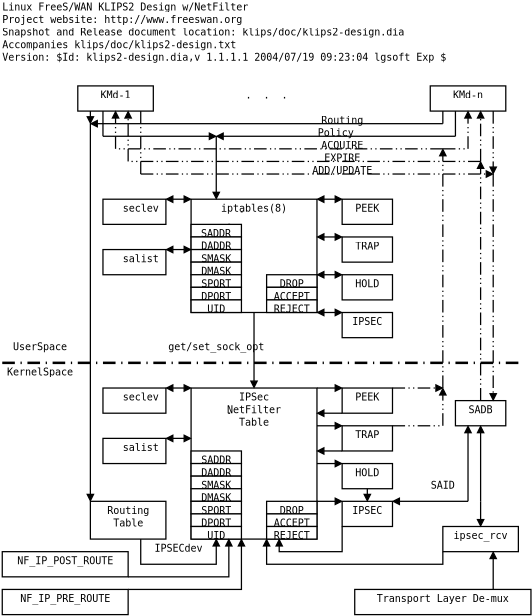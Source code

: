 <?xml version="1.0"?>
<diagram xmlns:dia="http://www.lysator.liu.se/~alla/dia/">
  <diagramdata>
    <attribute name="background">
      <color val="#ffffff"/>
    </attribute>
    <attribute name="paper">
      <composite type="paper">
        <attribute name="name">
          <string>#A4#</string>
        </attribute>
        <attribute name="tmargin">
          <real val="2.822"/>
        </attribute>
        <attribute name="bmargin">
          <real val="2.822"/>
        </attribute>
        <attribute name="lmargin">
          <real val="2.822"/>
        </attribute>
        <attribute name="rmargin">
          <real val="2.822"/>
        </attribute>
        <attribute name="is_portrait">
          <boolean val="false"/>
        </attribute>
        <attribute name="scaling">
          <real val="0.629"/>
        </attribute>
        <attribute name="fitto">
          <boolean val="true"/>
        </attribute>
        <attribute name="fitwidth">
          <int val="2"/>
        </attribute>
        <attribute name="fitheight">
          <int val="2"/>
        </attribute>
      </composite>
    </attribute>
  </diagramdata>
  <layer name="Background" visible="true">
    <object type="Standard - Box" version="0" id="O0">
      <attribute name="obj_pos">
        <point val="7,11"/>
      </attribute>
      <attribute name="obj_bb">
        <rectangle val="6.95,10.95;11.05,13.05"/>
      </attribute>
      <attribute name="elem_corner">
        <point val="7,11"/>
      </attribute>
      <attribute name="elem_width">
        <real val="4"/>
      </attribute>
      <attribute name="elem_height">
        <real val="2"/>
      </attribute>
      <attribute name="show_background">
        <boolean val="true"/>
      </attribute>
    </object>
    <object type="Standard - Box" version="0" id="O1">
      <attribute name="obj_pos">
        <point val="-5,2"/>
      </attribute>
      <attribute name="obj_bb">
        <rectangle val="-5.05,1.95;5.05,14.05"/>
      </attribute>
      <attribute name="elem_corner">
        <point val="-5,2"/>
      </attribute>
      <attribute name="elem_width">
        <real val="10"/>
      </attribute>
      <attribute name="elem_height">
        <real val="12"/>
      </attribute>
      <attribute name="show_background">
        <boolean val="true"/>
      </attribute>
    </object>
    <object type="Standard - Box" version="0" id="O2">
      <attribute name="obj_pos">
        <point val="-5,-13"/>
      </attribute>
      <attribute name="obj_bb">
        <rectangle val="-5.05,-13.05;5.05,-3.95"/>
      </attribute>
      <attribute name="elem_corner">
        <point val="-5,-13"/>
      </attribute>
      <attribute name="elem_width">
        <real val="10"/>
      </attribute>
      <attribute name="elem_height">
        <real val="9"/>
      </attribute>
      <attribute name="show_background">
        <boolean val="true"/>
      </attribute>
    </object>
    <object type="Standard - Box" version="0" id="O3">
      <attribute name="obj_pos">
        <point val="-2.05,-11"/>
      </attribute>
      <attribute name="obj_bb">
        <rectangle val="-2.1,-11.05;-1.85,-10.95"/>
      </attribute>
      <attribute name="elem_corner">
        <point val="-2.05,-11"/>
      </attribute>
      <attribute name="elem_width">
        <real val="0.15"/>
      </attribute>
      <attribute name="elem_height">
        <real val="8.882e-16"/>
      </attribute>
      <attribute name="show_background">
        <boolean val="true"/>
      </attribute>
    </object>
    <object type="Standard - Box" version="0" id="O4">
      <attribute name="obj_pos">
        <point val="-5,-11"/>
      </attribute>
      <attribute name="obj_bb">
        <rectangle val="-5.05,-11.05;-0.95,-9.95"/>
      </attribute>
      <attribute name="elem_corner">
        <point val="-5,-11"/>
      </attribute>
      <attribute name="elem_width">
        <real val="4"/>
      </attribute>
      <attribute name="elem_height">
        <real val="1"/>
      </attribute>
      <attribute name="show_background">
        <boolean val="true"/>
      </attribute>
    </object>
    <object type="Standard - Box" version="0" id="O5">
      <attribute name="obj_pos">
        <point val="-5,-10"/>
      </attribute>
      <attribute name="obj_bb">
        <rectangle val="-5.05,-10.05;-0.95,-8.95"/>
      </attribute>
      <attribute name="elem_corner">
        <point val="-5,-10"/>
      </attribute>
      <attribute name="elem_width">
        <real val="4"/>
      </attribute>
      <attribute name="elem_height">
        <real val="1"/>
      </attribute>
      <attribute name="show_background">
        <boolean val="true"/>
      </attribute>
    </object>
    <object type="Standard - Box" version="0" id="O6">
      <attribute name="obj_pos">
        <point val="-5,-9"/>
      </attribute>
      <attribute name="obj_bb">
        <rectangle val="-5.05,-9.05;-0.95,-7.95"/>
      </attribute>
      <attribute name="elem_corner">
        <point val="-5,-9"/>
      </attribute>
      <attribute name="elem_width">
        <real val="4"/>
      </attribute>
      <attribute name="elem_height">
        <real val="1"/>
      </attribute>
      <attribute name="show_background">
        <boolean val="true"/>
      </attribute>
    </object>
    <object type="Standard - Box" version="0" id="O7">
      <attribute name="obj_pos">
        <point val="-5,-8"/>
      </attribute>
      <attribute name="obj_bb">
        <rectangle val="-5.05,-8.05;-0.95,-6.95"/>
      </attribute>
      <attribute name="elem_corner">
        <point val="-5,-8"/>
      </attribute>
      <attribute name="elem_width">
        <real val="4"/>
      </attribute>
      <attribute name="elem_height">
        <real val="1"/>
      </attribute>
      <attribute name="show_background">
        <boolean val="true"/>
      </attribute>
    </object>
    <object type="Standard - Box" version="0" id="O8">
      <attribute name="obj_pos">
        <point val="-5,-7"/>
      </attribute>
      <attribute name="obj_bb">
        <rectangle val="-5.05,-7.05;-0.95,-5.95"/>
      </attribute>
      <attribute name="elem_corner">
        <point val="-5,-7"/>
      </attribute>
      <attribute name="elem_width">
        <real val="4"/>
      </attribute>
      <attribute name="elem_height">
        <real val="1"/>
      </attribute>
      <attribute name="show_background">
        <boolean val="true"/>
      </attribute>
    </object>
    <object type="Standard - Box" version="0" id="O9">
      <attribute name="obj_pos">
        <point val="-5,-6"/>
      </attribute>
      <attribute name="obj_bb">
        <rectangle val="-5.05,-6.05;-0.95,-4.95"/>
      </attribute>
      <attribute name="elem_corner">
        <point val="-5,-6"/>
      </attribute>
      <attribute name="elem_width">
        <real val="4"/>
      </attribute>
      <attribute name="elem_height">
        <real val="1"/>
      </attribute>
      <attribute name="show_background">
        <boolean val="true"/>
      </attribute>
    </object>
    <object type="Standard - Box" version="0" id="O10">
      <attribute name="obj_pos">
        <point val="-5,-5"/>
      </attribute>
      <attribute name="obj_bb">
        <rectangle val="-5.05,-5.05;-0.95,-3.95"/>
      </attribute>
      <attribute name="elem_corner">
        <point val="-5,-5"/>
      </attribute>
      <attribute name="elem_width">
        <real val="4"/>
      </attribute>
      <attribute name="elem_height">
        <real val="1"/>
      </attribute>
      <attribute name="show_background">
        <boolean val="true"/>
      </attribute>
    </object>
    <object type="Standard - Text" version="0" id="O11">
      <attribute name="obj_pos">
        <point val="-3,-10"/>
      </attribute>
      <attribute name="obj_bb">
        <rectangle val="-4.615,-10.743;-1.385,-9.743"/>
      </attribute>
      <attribute name="text">
        <composite type="text">
          <attribute name="string">
            <string>#SADDR#</string>
          </attribute>
          <attribute name="font">
            <font name="Courier"/>
          </attribute>
          <attribute name="height">
            <real val="1"/>
          </attribute>
          <attribute name="pos">
            <point val="-3,-10"/>
          </attribute>
          <attribute name="color">
            <color val="#000000"/>
          </attribute>
          <attribute name="alignment">
            <enum val="1"/>
          </attribute>
        </composite>
      </attribute>
      <connections>
        <connection handle="0" to="O4" connection="6"/>
      </connections>
    </object>
    <object type="Standard - Text" version="0" id="O12">
      <attribute name="obj_pos">
        <point val="-3,-9"/>
      </attribute>
      <attribute name="obj_bb">
        <rectangle val="-4.615,-9.743;-1.385,-8.743"/>
      </attribute>
      <attribute name="text">
        <composite type="text">
          <attribute name="string">
            <string>#DADDR#</string>
          </attribute>
          <attribute name="font">
            <font name="Courier"/>
          </attribute>
          <attribute name="height">
            <real val="1"/>
          </attribute>
          <attribute name="pos">
            <point val="-3,-9"/>
          </attribute>
          <attribute name="color">
            <color val="#000000"/>
          </attribute>
          <attribute name="alignment">
            <enum val="1"/>
          </attribute>
        </composite>
      </attribute>
      <connections>
        <connection handle="0" to="O5" connection="6"/>
      </connections>
    </object>
    <object type="Standard - Text" version="0" id="O13">
      <attribute name="obj_pos">
        <point val="-3,-8"/>
      </attribute>
      <attribute name="obj_bb">
        <rectangle val="-4.615,-8.743;-1.385,-7.743"/>
      </attribute>
      <attribute name="text">
        <composite type="text">
          <attribute name="string">
            <string>#SMASK#</string>
          </attribute>
          <attribute name="font">
            <font name="Courier"/>
          </attribute>
          <attribute name="height">
            <real val="1"/>
          </attribute>
          <attribute name="pos">
            <point val="-3,-8"/>
          </attribute>
          <attribute name="color">
            <color val="#000000"/>
          </attribute>
          <attribute name="alignment">
            <enum val="1"/>
          </attribute>
        </composite>
      </attribute>
      <connections>
        <connection handle="0" to="O6" connection="6"/>
      </connections>
    </object>
    <object type="Standard - Text" version="0" id="O14">
      <attribute name="obj_pos">
        <point val="-3,-7"/>
      </attribute>
      <attribute name="obj_bb">
        <rectangle val="-4.615,-7.743;-1.385,-6.743"/>
      </attribute>
      <attribute name="text">
        <composite type="text">
          <attribute name="string">
            <string>#DMASK#</string>
          </attribute>
          <attribute name="font">
            <font name="Courier"/>
          </attribute>
          <attribute name="height">
            <real val="1"/>
          </attribute>
          <attribute name="pos">
            <point val="-3,-7"/>
          </attribute>
          <attribute name="color">
            <color val="#000000"/>
          </attribute>
          <attribute name="alignment">
            <enum val="1"/>
          </attribute>
        </composite>
      </attribute>
      <connections>
        <connection handle="0" to="O7" connection="6"/>
      </connections>
    </object>
    <object type="Standard - Text" version="0" id="O15">
      <attribute name="obj_pos">
        <point val="-3,-6"/>
      </attribute>
      <attribute name="obj_bb">
        <rectangle val="-4.615,-6.743;-1.385,-5.743"/>
      </attribute>
      <attribute name="text">
        <composite type="text">
          <attribute name="string">
            <string>#SPORT#</string>
          </attribute>
          <attribute name="font">
            <font name="Courier"/>
          </attribute>
          <attribute name="height">
            <real val="1"/>
          </attribute>
          <attribute name="pos">
            <point val="-3,-6"/>
          </attribute>
          <attribute name="color">
            <color val="#000000"/>
          </attribute>
          <attribute name="alignment">
            <enum val="1"/>
          </attribute>
        </composite>
      </attribute>
      <connections>
        <connection handle="0" to="O8" connection="6"/>
      </connections>
    </object>
    <object type="Standard - Text" version="0" id="O16">
      <attribute name="obj_pos">
        <point val="-3,-5"/>
      </attribute>
      <attribute name="obj_bb">
        <rectangle val="-4.615,-5.743;-1.385,-4.743"/>
      </attribute>
      <attribute name="text">
        <composite type="text">
          <attribute name="string">
            <string>#DPORT#</string>
          </attribute>
          <attribute name="font">
            <font name="Courier"/>
          </attribute>
          <attribute name="height">
            <real val="1"/>
          </attribute>
          <attribute name="pos">
            <point val="-3,-5"/>
          </attribute>
          <attribute name="color">
            <color val="#000000"/>
          </attribute>
          <attribute name="alignment">
            <enum val="1"/>
          </attribute>
        </composite>
      </attribute>
      <connections>
        <connection handle="0" to="O9" connection="6"/>
      </connections>
    </object>
    <object type="Standard - Text" version="0" id="O17">
      <attribute name="obj_pos">
        <point val="-3,-4"/>
      </attribute>
      <attribute name="obj_bb">
        <rectangle val="-4.009,-4.743;-1.991,-3.743"/>
      </attribute>
      <attribute name="text">
        <composite type="text">
          <attribute name="string">
            <string>#UID#</string>
          </attribute>
          <attribute name="font">
            <font name="Courier"/>
          </attribute>
          <attribute name="height">
            <real val="1"/>
          </attribute>
          <attribute name="pos">
            <point val="-3,-4"/>
          </attribute>
          <attribute name="color">
            <color val="#000000"/>
          </attribute>
          <attribute name="alignment">
            <enum val="1"/>
          </attribute>
        </composite>
      </attribute>
      <connections>
        <connection handle="0" to="O10" connection="6"/>
      </connections>
    </object>
    <object type="Standard - Box" version="0" id="O18">
      <attribute name="obj_pos">
        <point val="8,18"/>
      </attribute>
      <attribute name="obj_bb">
        <rectangle val="7.95,17.95;22.05,20.05"/>
      </attribute>
      <attribute name="elem_corner">
        <point val="8,18"/>
      </attribute>
      <attribute name="elem_width">
        <real val="14"/>
      </attribute>
      <attribute name="elem_height">
        <real val="2"/>
      </attribute>
      <attribute name="show_background">
        <boolean val="true"/>
      </attribute>
    </object>
    <object type="Standard - Text" version="0" id="O19">
      <attribute name="obj_pos">
        <point val="-20,-26"/>
      </attribute>
      <attribute name="obj_bb">
        <rectangle val="-20,-26.743;20.802,-25.743"/>
      </attribute>
      <attribute name="text">
        <composite type="text">
          <attribute name="string">
            <string>#Snapshot and Release document location: klips/doc/klips2-design.dia#</string>
          </attribute>
          <attribute name="font">
            <font name="Courier"/>
          </attribute>
          <attribute name="height">
            <real val="1"/>
          </attribute>
          <attribute name="pos">
            <point val="-20,-26"/>
          </attribute>
          <attribute name="color">
            <color val="#000000"/>
          </attribute>
          <attribute name="alignment">
            <enum val="0"/>
          </attribute>
        </composite>
      </attribute>
    </object>
    <object type="Standard - Box" version="0" id="O20">
      <attribute name="obj_pos">
        <point val="7,8"/>
      </attribute>
      <attribute name="obj_bb">
        <rectangle val="6.95,7.95;11.05,10.05"/>
      </attribute>
      <attribute name="elem_corner">
        <point val="7,8"/>
      </attribute>
      <attribute name="elem_width">
        <real val="4"/>
      </attribute>
      <attribute name="elem_height">
        <real val="2"/>
      </attribute>
      <attribute name="show_background">
        <boolean val="true"/>
      </attribute>
    </object>
    <object type="Standard - Box" version="0" id="O21">
      <attribute name="obj_pos">
        <point val="-1.05,-12"/>
      </attribute>
      <attribute name="obj_bb">
        <rectangle val="-1.1,-12.05;-0.85,-11.95"/>
      </attribute>
      <attribute name="elem_corner">
        <point val="-1.05,-12"/>
      </attribute>
      <attribute name="elem_width">
        <real val="0.15"/>
      </attribute>
      <attribute name="elem_height">
        <real val="8.882e-16"/>
      </attribute>
      <attribute name="show_background">
        <boolean val="true"/>
      </attribute>
    </object>
    <object type="Standard - Text" version="0" id="O22">
      <attribute name="obj_pos">
        <point val="0,-12"/>
      </attribute>
      <attribute name="obj_bb">
        <rectangle val="-3.433,-12.743;3.433,-11.743"/>
      </attribute>
      <attribute name="text">
        <composite type="text">
          <attribute name="string">
            <string>#iptables(8)#</string>
          </attribute>
          <attribute name="font">
            <font name="Courier"/>
          </attribute>
          <attribute name="height">
            <real val="1"/>
          </attribute>
          <attribute name="pos">
            <point val="0,-12"/>
          </attribute>
          <attribute name="color">
            <color val="#000000"/>
          </attribute>
          <attribute name="alignment">
            <enum val="1"/>
          </attribute>
        </composite>
      </attribute>
    </object>
    <object type="Standard - Box" version="0" id="O23">
      <attribute name="obj_pos">
        <point val="1,-7"/>
      </attribute>
      <attribute name="obj_bb">
        <rectangle val="0.95,-7.05;5.05,-5.95"/>
      </attribute>
      <attribute name="elem_corner">
        <point val="1,-7"/>
      </attribute>
      <attribute name="elem_width">
        <real val="4"/>
      </attribute>
      <attribute name="elem_height">
        <real val="1"/>
      </attribute>
      <attribute name="show_background">
        <boolean val="true"/>
      </attribute>
    </object>
    <object type="Standard - Box" version="0" id="O24">
      <attribute name="obj_pos">
        <point val="1,-6"/>
      </attribute>
      <attribute name="obj_bb">
        <rectangle val="0.95,-6.05;5.05,-4.95"/>
      </attribute>
      <attribute name="elem_corner">
        <point val="1,-6"/>
      </attribute>
      <attribute name="elem_width">
        <real val="4"/>
      </attribute>
      <attribute name="elem_height">
        <real val="1"/>
      </attribute>
      <attribute name="show_background">
        <boolean val="true"/>
      </attribute>
    </object>
    <object type="Standard - Box" version="0" id="O25">
      <attribute name="obj_pos">
        <point val="1,-5"/>
      </attribute>
      <attribute name="obj_bb">
        <rectangle val="0.95,-5.05;5.05,-3.95"/>
      </attribute>
      <attribute name="elem_corner">
        <point val="1,-5"/>
      </attribute>
      <attribute name="elem_width">
        <real val="4"/>
      </attribute>
      <attribute name="elem_height">
        <real val="1"/>
      </attribute>
      <attribute name="show_background">
        <boolean val="true"/>
      </attribute>
    </object>
    <object type="Standard - Text" version="0" id="O26">
      <attribute name="obj_pos">
        <point val="3,-6"/>
      </attribute>
      <attribute name="obj_bb">
        <rectangle val="1.688,-6.743;4.312,-5.743"/>
      </attribute>
      <attribute name="text">
        <composite type="text">
          <attribute name="string">
            <string>#DROP#</string>
          </attribute>
          <attribute name="font">
            <font name="Courier"/>
          </attribute>
          <attribute name="height">
            <real val="1"/>
          </attribute>
          <attribute name="pos">
            <point val="3,-6"/>
          </attribute>
          <attribute name="color">
            <color val="#000000"/>
          </attribute>
          <attribute name="alignment">
            <enum val="1"/>
          </attribute>
        </composite>
      </attribute>
      <connections>
        <connection handle="0" to="O23" connection="6"/>
      </connections>
    </object>
    <object type="Standard - Text" version="0" id="O27">
      <attribute name="obj_pos">
        <point val="3,-5"/>
      </attribute>
      <attribute name="obj_bb">
        <rectangle val="1.082,-5.743;4.918,-4.743"/>
      </attribute>
      <attribute name="text">
        <composite type="text">
          <attribute name="string">
            <string>#ACCEPT#</string>
          </attribute>
          <attribute name="font">
            <font name="Courier"/>
          </attribute>
          <attribute name="height">
            <real val="1"/>
          </attribute>
          <attribute name="pos">
            <point val="3,-5"/>
          </attribute>
          <attribute name="color">
            <color val="#000000"/>
          </attribute>
          <attribute name="alignment">
            <enum val="1"/>
          </attribute>
        </composite>
      </attribute>
      <connections>
        <connection handle="0" to="O24" connection="6"/>
      </connections>
    </object>
    <object type="Standard - Text" version="0" id="O28">
      <attribute name="obj_pos">
        <point val="3,-4"/>
      </attribute>
      <attribute name="obj_bb">
        <rectangle val="1.082,-4.743;4.918,-3.743"/>
      </attribute>
      <attribute name="text">
        <composite type="text">
          <attribute name="string">
            <string>#REJECT#</string>
          </attribute>
          <attribute name="font">
            <font name="Courier"/>
          </attribute>
          <attribute name="height">
            <real val="1"/>
          </attribute>
          <attribute name="pos">
            <point val="3,-4"/>
          </attribute>
          <attribute name="color">
            <color val="#000000"/>
          </attribute>
          <attribute name="alignment">
            <enum val="1"/>
          </attribute>
        </composite>
      </attribute>
      <connections>
        <connection handle="0" to="O25" connection="6"/>
      </connections>
    </object>
    <object type="Standard - Box" version="0" id="O29">
      <attribute name="obj_pos">
        <point val="-2.05,4"/>
      </attribute>
      <attribute name="obj_bb">
        <rectangle val="-2.1,3.95;-1.85,4.05"/>
      </attribute>
      <attribute name="elem_corner">
        <point val="-2.05,4"/>
      </attribute>
      <attribute name="elem_width">
        <real val="0.15"/>
      </attribute>
      <attribute name="elem_height">
        <real val="8.882e-16"/>
      </attribute>
      <attribute name="show_background">
        <boolean val="true"/>
      </attribute>
    </object>
    <object type="Standard - Text" version="0" id="O30">
      <attribute name="obj_pos">
        <point val="0,3"/>
      </attribute>
      <attribute name="obj_bb">
        <rectangle val="-2.827,2.257;2.827,5.257"/>
      </attribute>
      <attribute name="text">
        <composite type="text">
          <attribute name="string">
            <string>#IPSec
NetFilter
Table#</string>
          </attribute>
          <attribute name="font">
            <font name="Courier"/>
          </attribute>
          <attribute name="height">
            <real val="1"/>
          </attribute>
          <attribute name="pos">
            <point val="0,3"/>
          </attribute>
          <attribute name="color">
            <color val="#000000"/>
          </attribute>
          <attribute name="alignment">
            <enum val="1"/>
          </attribute>
        </composite>
      </attribute>
    </object>
    <object type="Standard - Box" version="0" id="O31">
      <attribute name="obj_pos">
        <point val="-5,7"/>
      </attribute>
      <attribute name="obj_bb">
        <rectangle val="-5.05,6.95;-0.95,8.05"/>
      </attribute>
      <attribute name="elem_corner">
        <point val="-5,7"/>
      </attribute>
      <attribute name="elem_width">
        <real val="4"/>
      </attribute>
      <attribute name="elem_height">
        <real val="1"/>
      </attribute>
      <attribute name="show_background">
        <boolean val="true"/>
      </attribute>
    </object>
    <object type="Standard - Box" version="0" id="O32">
      <attribute name="obj_pos">
        <point val="-5,8"/>
      </attribute>
      <attribute name="obj_bb">
        <rectangle val="-5.05,7.95;-0.95,9.05"/>
      </attribute>
      <attribute name="elem_corner">
        <point val="-5,8"/>
      </attribute>
      <attribute name="elem_width">
        <real val="4"/>
      </attribute>
      <attribute name="elem_height">
        <real val="1"/>
      </attribute>
      <attribute name="show_background">
        <boolean val="true"/>
      </attribute>
    </object>
    <object type="Standard - Box" version="0" id="O33">
      <attribute name="obj_pos">
        <point val="-5,9"/>
      </attribute>
      <attribute name="obj_bb">
        <rectangle val="-5.05,8.95;-0.95,10.05"/>
      </attribute>
      <attribute name="elem_corner">
        <point val="-5,9"/>
      </attribute>
      <attribute name="elem_width">
        <real val="4"/>
      </attribute>
      <attribute name="elem_height">
        <real val="1"/>
      </attribute>
      <attribute name="show_background">
        <boolean val="true"/>
      </attribute>
    </object>
    <object type="Standard - Box" version="0" id="O34">
      <attribute name="obj_pos">
        <point val="-5,10"/>
      </attribute>
      <attribute name="obj_bb">
        <rectangle val="-5.05,9.95;-0.95,11.05"/>
      </attribute>
      <attribute name="elem_corner">
        <point val="-5,10"/>
      </attribute>
      <attribute name="elem_width">
        <real val="4"/>
      </attribute>
      <attribute name="elem_height">
        <real val="1"/>
      </attribute>
      <attribute name="show_background">
        <boolean val="true"/>
      </attribute>
    </object>
    <object type="Standard - Box" version="0" id="O35">
      <attribute name="obj_pos">
        <point val="-5,11"/>
      </attribute>
      <attribute name="obj_bb">
        <rectangle val="-5.05,10.95;-0.95,12.05"/>
      </attribute>
      <attribute name="elem_corner">
        <point val="-5,11"/>
      </attribute>
      <attribute name="elem_width">
        <real val="4"/>
      </attribute>
      <attribute name="elem_height">
        <real val="1"/>
      </attribute>
      <attribute name="show_background">
        <boolean val="true"/>
      </attribute>
    </object>
    <object type="Standard - Box" version="0" id="O36">
      <attribute name="obj_pos">
        <point val="-5,12"/>
      </attribute>
      <attribute name="obj_bb">
        <rectangle val="-5.05,11.95;-0.95,13.05"/>
      </attribute>
      <attribute name="elem_corner">
        <point val="-5,12"/>
      </attribute>
      <attribute name="elem_width">
        <real val="4"/>
      </attribute>
      <attribute name="elem_height">
        <real val="1"/>
      </attribute>
      <attribute name="show_background">
        <boolean val="true"/>
      </attribute>
    </object>
    <object type="Standard - Box" version="0" id="O37">
      <attribute name="obj_pos">
        <point val="-5,13"/>
      </attribute>
      <attribute name="obj_bb">
        <rectangle val="-5.05,12.95;-0.95,14.05"/>
      </attribute>
      <attribute name="elem_corner">
        <point val="-5,13"/>
      </attribute>
      <attribute name="elem_width">
        <real val="4"/>
      </attribute>
      <attribute name="elem_height">
        <real val="1"/>
      </attribute>
      <attribute name="show_background">
        <boolean val="true"/>
      </attribute>
    </object>
    <object type="Standard - Text" version="0" id="O38">
      <attribute name="obj_pos">
        <point val="-3,8"/>
      </attribute>
      <attribute name="obj_bb">
        <rectangle val="-4.615,7.257;-1.385,8.257"/>
      </attribute>
      <attribute name="text">
        <composite type="text">
          <attribute name="string">
            <string>#SADDR#</string>
          </attribute>
          <attribute name="font">
            <font name="Courier"/>
          </attribute>
          <attribute name="height">
            <real val="1"/>
          </attribute>
          <attribute name="pos">
            <point val="-3,8"/>
          </attribute>
          <attribute name="color">
            <color val="#000000"/>
          </attribute>
          <attribute name="alignment">
            <enum val="1"/>
          </attribute>
        </composite>
      </attribute>
      <connections>
        <connection handle="0" to="O31" connection="6"/>
      </connections>
    </object>
    <object type="Standard - Text" version="0" id="O39">
      <attribute name="obj_pos">
        <point val="-3,9"/>
      </attribute>
      <attribute name="obj_bb">
        <rectangle val="-4.615,8.257;-1.385,9.257"/>
      </attribute>
      <attribute name="text">
        <composite type="text">
          <attribute name="string">
            <string>#DADDR#</string>
          </attribute>
          <attribute name="font">
            <font name="Courier"/>
          </attribute>
          <attribute name="height">
            <real val="1"/>
          </attribute>
          <attribute name="pos">
            <point val="-3,9"/>
          </attribute>
          <attribute name="color">
            <color val="#000000"/>
          </attribute>
          <attribute name="alignment">
            <enum val="1"/>
          </attribute>
        </composite>
      </attribute>
      <connections>
        <connection handle="0" to="O32" connection="6"/>
      </connections>
    </object>
    <object type="Standard - Text" version="0" id="O40">
      <attribute name="obj_pos">
        <point val="-3,10"/>
      </attribute>
      <attribute name="obj_bb">
        <rectangle val="-4.615,9.257;-1.385,10.257"/>
      </attribute>
      <attribute name="text">
        <composite type="text">
          <attribute name="string">
            <string>#SMASK#</string>
          </attribute>
          <attribute name="font">
            <font name="Courier"/>
          </attribute>
          <attribute name="height">
            <real val="1"/>
          </attribute>
          <attribute name="pos">
            <point val="-3,10"/>
          </attribute>
          <attribute name="color">
            <color val="#000000"/>
          </attribute>
          <attribute name="alignment">
            <enum val="1"/>
          </attribute>
        </composite>
      </attribute>
      <connections>
        <connection handle="0" to="O33" connection="6"/>
      </connections>
    </object>
    <object type="Standard - Text" version="0" id="O41">
      <attribute name="obj_pos">
        <point val="-3,11"/>
      </attribute>
      <attribute name="obj_bb">
        <rectangle val="-4.615,10.257;-1.385,11.257"/>
      </attribute>
      <attribute name="text">
        <composite type="text">
          <attribute name="string">
            <string>#DMASK#</string>
          </attribute>
          <attribute name="font">
            <font name="Courier"/>
          </attribute>
          <attribute name="height">
            <real val="1"/>
          </attribute>
          <attribute name="pos">
            <point val="-3,11"/>
          </attribute>
          <attribute name="color">
            <color val="#000000"/>
          </attribute>
          <attribute name="alignment">
            <enum val="1"/>
          </attribute>
        </composite>
      </attribute>
      <connections>
        <connection handle="0" to="O34" connection="6"/>
      </connections>
    </object>
    <object type="Standard - Text" version="0" id="O42">
      <attribute name="obj_pos">
        <point val="-3,12"/>
      </attribute>
      <attribute name="obj_bb">
        <rectangle val="-4.615,11.257;-1.385,12.257"/>
      </attribute>
      <attribute name="text">
        <composite type="text">
          <attribute name="string">
            <string>#SPORT#</string>
          </attribute>
          <attribute name="font">
            <font name="Courier"/>
          </attribute>
          <attribute name="height">
            <real val="1"/>
          </attribute>
          <attribute name="pos">
            <point val="-3,12"/>
          </attribute>
          <attribute name="color">
            <color val="#000000"/>
          </attribute>
          <attribute name="alignment">
            <enum val="1"/>
          </attribute>
        </composite>
      </attribute>
      <connections>
        <connection handle="0" to="O35" connection="6"/>
      </connections>
    </object>
    <object type="Standard - Text" version="0" id="O43">
      <attribute name="obj_pos">
        <point val="-3,13"/>
      </attribute>
      <attribute name="obj_bb">
        <rectangle val="-4.615,12.257;-1.385,13.257"/>
      </attribute>
      <attribute name="text">
        <composite type="text">
          <attribute name="string">
            <string>#DPORT#</string>
          </attribute>
          <attribute name="font">
            <font name="Courier"/>
          </attribute>
          <attribute name="height">
            <real val="1"/>
          </attribute>
          <attribute name="pos">
            <point val="-3,13"/>
          </attribute>
          <attribute name="color">
            <color val="#000000"/>
          </attribute>
          <attribute name="alignment">
            <enum val="1"/>
          </attribute>
        </composite>
      </attribute>
      <connections>
        <connection handle="0" to="O36" connection="6"/>
      </connections>
    </object>
    <object type="Standard - Text" version="0" id="O44">
      <attribute name="obj_pos">
        <point val="-3,14"/>
      </attribute>
      <attribute name="obj_bb">
        <rectangle val="-4.009,13.257;-1.991,14.257"/>
      </attribute>
      <attribute name="text">
        <composite type="text">
          <attribute name="string">
            <string>#UID#</string>
          </attribute>
          <attribute name="font">
            <font name="Courier"/>
          </attribute>
          <attribute name="height">
            <real val="1"/>
          </attribute>
          <attribute name="pos">
            <point val="-3,14"/>
          </attribute>
          <attribute name="color">
            <color val="#000000"/>
          </attribute>
          <attribute name="alignment">
            <enum val="1"/>
          </attribute>
        </composite>
      </attribute>
      <connections>
        <connection handle="0" to="O37" connection="6"/>
      </connections>
    </object>
    <object type="Standard - Box" version="0" id="O45">
      <attribute name="obj_pos">
        <point val="1,11"/>
      </attribute>
      <attribute name="obj_bb">
        <rectangle val="0.95,10.95;5.05,12.05"/>
      </attribute>
      <attribute name="elem_corner">
        <point val="1,11"/>
      </attribute>
      <attribute name="elem_width">
        <real val="4"/>
      </attribute>
      <attribute name="elem_height">
        <real val="1"/>
      </attribute>
      <attribute name="show_background">
        <boolean val="true"/>
      </attribute>
    </object>
    <object type="Standard - Box" version="0" id="O46">
      <attribute name="obj_pos">
        <point val="1,12"/>
      </attribute>
      <attribute name="obj_bb">
        <rectangle val="0.95,11.95;5.05,13.05"/>
      </attribute>
      <attribute name="elem_corner">
        <point val="1,12"/>
      </attribute>
      <attribute name="elem_width">
        <real val="4"/>
      </attribute>
      <attribute name="elem_height">
        <real val="1"/>
      </attribute>
      <attribute name="show_background">
        <boolean val="true"/>
      </attribute>
    </object>
    <object type="Standard - Box" version="0" id="O47">
      <attribute name="obj_pos">
        <point val="1,13"/>
      </attribute>
      <attribute name="obj_bb">
        <rectangle val="0.95,12.95;5.05,14.05"/>
      </attribute>
      <attribute name="elem_corner">
        <point val="1,13"/>
      </attribute>
      <attribute name="elem_width">
        <real val="4"/>
      </attribute>
      <attribute name="elem_height">
        <real val="1"/>
      </attribute>
      <attribute name="show_background">
        <boolean val="true"/>
      </attribute>
    </object>
    <object type="Standard - Text" version="0" id="O48">
      <attribute name="obj_pos">
        <point val="3,12"/>
      </attribute>
      <attribute name="obj_bb">
        <rectangle val="1.688,11.257;4.312,12.257"/>
      </attribute>
      <attribute name="text">
        <composite type="text">
          <attribute name="string">
            <string>#DROP#</string>
          </attribute>
          <attribute name="font">
            <font name="Courier"/>
          </attribute>
          <attribute name="height">
            <real val="1"/>
          </attribute>
          <attribute name="pos">
            <point val="3,12"/>
          </attribute>
          <attribute name="color">
            <color val="#000000"/>
          </attribute>
          <attribute name="alignment">
            <enum val="1"/>
          </attribute>
        </composite>
      </attribute>
      <connections>
        <connection handle="0" to="O45" connection="6"/>
      </connections>
    </object>
    <object type="Standard - Text" version="0" id="O49">
      <attribute name="obj_pos">
        <point val="3,13"/>
      </attribute>
      <attribute name="obj_bb">
        <rectangle val="1.082,12.257;4.918,13.257"/>
      </attribute>
      <attribute name="text">
        <composite type="text">
          <attribute name="string">
            <string>#ACCEPT#</string>
          </attribute>
          <attribute name="font">
            <font name="Courier"/>
          </attribute>
          <attribute name="height">
            <real val="1"/>
          </attribute>
          <attribute name="pos">
            <point val="3,13"/>
          </attribute>
          <attribute name="color">
            <color val="#000000"/>
          </attribute>
          <attribute name="alignment">
            <enum val="1"/>
          </attribute>
        </composite>
      </attribute>
      <connections>
        <connection handle="0" to="O46" connection="6"/>
      </connections>
    </object>
    <object type="Standard - Text" version="0" id="O50">
      <attribute name="obj_pos">
        <point val="3,14"/>
      </attribute>
      <attribute name="obj_bb">
        <rectangle val="1.082,13.257;4.918,14.257"/>
      </attribute>
      <attribute name="text">
        <composite type="text">
          <attribute name="string">
            <string>#REJECT#</string>
          </attribute>
          <attribute name="font">
            <font name="Courier"/>
          </attribute>
          <attribute name="height">
            <real val="1"/>
          </attribute>
          <attribute name="pos">
            <point val="3,14"/>
          </attribute>
          <attribute name="color">
            <color val="#000000"/>
          </attribute>
          <attribute name="alignment">
            <enum val="1"/>
          </attribute>
        </composite>
      </attribute>
      <connections>
        <connection handle="0" to="O47" connection="6"/>
      </connections>
    </object>
    <object type="Standard - Box" version="0" id="O51">
      <attribute name="obj_pos">
        <point val="7,-4"/>
      </attribute>
      <attribute name="obj_bb">
        <rectangle val="6.95,-4.05;11.05,-1.95"/>
      </attribute>
      <attribute name="elem_corner">
        <point val="7,-4"/>
      </attribute>
      <attribute name="elem_width">
        <real val="4"/>
      </attribute>
      <attribute name="elem_height">
        <real val="2"/>
      </attribute>
      <attribute name="show_background">
        <boolean val="true"/>
      </attribute>
    </object>
    <object type="Standard - Text" version="0" id="O52">
      <attribute name="obj_pos">
        <point val="9,-3"/>
      </attribute>
      <attribute name="obj_bb">
        <rectangle val="7.385,-3.743;10.615,-2.743"/>
      </attribute>
      <attribute name="text">
        <composite type="text">
          <attribute name="string">
            <string>#IPSEC#</string>
          </attribute>
          <attribute name="font">
            <font name="Courier"/>
          </attribute>
          <attribute name="height">
            <real val="1"/>
          </attribute>
          <attribute name="pos">
            <point val="9,-3"/>
          </attribute>
          <attribute name="color">
            <color val="#000000"/>
          </attribute>
          <attribute name="alignment">
            <enum val="1"/>
          </attribute>
        </composite>
      </attribute>
    </object>
    <object type="Standard - Box" version="0" id="O53">
      <attribute name="obj_pos">
        <point val="7,5"/>
      </attribute>
      <attribute name="obj_bb">
        <rectangle val="6.95,4.95;11.05,7.05"/>
      </attribute>
      <attribute name="elem_corner">
        <point val="7,5"/>
      </attribute>
      <attribute name="elem_width">
        <real val="4"/>
      </attribute>
      <attribute name="elem_height">
        <real val="2"/>
      </attribute>
      <attribute name="show_background">
        <boolean val="true"/>
      </attribute>
    </object>
    <object type="Standard - Text" version="0" id="O54">
      <attribute name="obj_pos">
        <point val="9,6"/>
      </attribute>
      <attribute name="obj_bb">
        <rectangle val="7.688,5.257;10.312,6.257"/>
      </attribute>
      <attribute name="text">
        <composite type="text">
          <attribute name="string">
            <string>#TRAP#</string>
          </attribute>
          <attribute name="font">
            <font name="Courier"/>
          </attribute>
          <attribute name="height">
            <real val="1"/>
          </attribute>
          <attribute name="pos">
            <point val="9,6"/>
          </attribute>
          <attribute name="color">
            <color val="#000000"/>
          </attribute>
          <attribute name="alignment">
            <enum val="1"/>
          </attribute>
        </composite>
      </attribute>
    </object>
    <object type="Standard - Text" version="0" id="O55">
      <attribute name="obj_pos">
        <point val="9,12"/>
      </attribute>
      <attribute name="obj_bb">
        <rectangle val="7.385,11.257;10.615,12.257"/>
      </attribute>
      <attribute name="text">
        <composite type="text">
          <attribute name="string">
            <string>#IPSEC#</string>
          </attribute>
          <attribute name="font">
            <font name="Courier"/>
          </attribute>
          <attribute name="height">
            <real val="1"/>
          </attribute>
          <attribute name="pos">
            <point val="9,12"/>
          </attribute>
          <attribute name="color">
            <color val="#000000"/>
          </attribute>
          <attribute name="alignment">
            <enum val="1"/>
          </attribute>
        </composite>
      </attribute>
    </object>
    <object type="Standard - Text" version="0" id="O56">
      <attribute name="obj_pos">
        <point val="9,9"/>
      </attribute>
      <attribute name="obj_bb">
        <rectangle val="7.688,8.257;10.312,9.257"/>
      </attribute>
      <attribute name="text">
        <composite type="text">
          <attribute name="string">
            <string>#HOLD#</string>
          </attribute>
          <attribute name="font">
            <font name="Courier"/>
          </attribute>
          <attribute name="height">
            <real val="1"/>
          </attribute>
          <attribute name="pos">
            <point val="9,9"/>
          </attribute>
          <attribute name="color">
            <color val="#000000"/>
          </attribute>
          <attribute name="alignment">
            <enum val="1"/>
          </attribute>
        </composite>
      </attribute>
    </object>
    <object type="Standard - Box" version="0" id="O57">
      <attribute name="obj_pos">
        <point val="-12,2"/>
      </attribute>
      <attribute name="obj_bb">
        <rectangle val="-12.05,1.95;-6.95,4.05"/>
      </attribute>
      <attribute name="elem_corner">
        <point val="-12,2"/>
      </attribute>
      <attribute name="elem_width">
        <real val="5"/>
      </attribute>
      <attribute name="elem_height">
        <real val="2"/>
      </attribute>
      <attribute name="show_background">
        <boolean val="true"/>
      </attribute>
    </object>
    <object type="Standard - Text" version="0" id="O58">
      <attribute name="obj_pos">
        <point val="-9,3"/>
      </attribute>
      <attribute name="obj_bb">
        <rectangle val="-10.918,2.257;-7.082,3.257"/>
      </attribute>
      <attribute name="text">
        <composite type="text">
          <attribute name="string">
            <string>#seclev#</string>
          </attribute>
          <attribute name="font">
            <font name="Courier"/>
          </attribute>
          <attribute name="height">
            <real val="1"/>
          </attribute>
          <attribute name="pos">
            <point val="-9,3"/>
          </attribute>
          <attribute name="color">
            <color val="#000000"/>
          </attribute>
          <attribute name="alignment">
            <enum val="1"/>
          </attribute>
        </composite>
      </attribute>
    </object>
    <object type="Standard - Box" version="0" id="O59">
      <attribute name="obj_pos">
        <point val="16,3"/>
      </attribute>
      <attribute name="obj_bb">
        <rectangle val="15.95,2.95;20.05,5.05"/>
      </attribute>
      <attribute name="elem_corner">
        <point val="16,3"/>
      </attribute>
      <attribute name="elem_width">
        <real val="4"/>
      </attribute>
      <attribute name="elem_height">
        <real val="2"/>
      </attribute>
      <attribute name="show_background">
        <boolean val="true"/>
      </attribute>
    </object>
    <object type="Standard - Text" version="0" id="O60">
      <attribute name="obj_pos">
        <point val="18,4"/>
      </attribute>
      <attribute name="obj_bb">
        <rectangle val="16.688,3.257;19.312,4.257"/>
      </attribute>
      <attribute name="text">
        <composite type="text">
          <attribute name="string">
            <string>#SADB#</string>
          </attribute>
          <attribute name="font">
            <font name="Courier"/>
          </attribute>
          <attribute name="height">
            <real val="1"/>
          </attribute>
          <attribute name="pos">
            <point val="18,4"/>
          </attribute>
          <attribute name="color">
            <color val="#000000"/>
          </attribute>
          <attribute name="alignment">
            <enum val="1"/>
          </attribute>
        </composite>
      </attribute>
    </object>
    <object type="Standard - Box" version="0" id="O61">
      <attribute name="obj_pos">
        <point val="-13,11"/>
      </attribute>
      <attribute name="obj_bb">
        <rectangle val="-13.05,10.95;-6.95,14.05"/>
      </attribute>
      <attribute name="elem_corner">
        <point val="-13,11"/>
      </attribute>
      <attribute name="elem_width">
        <real val="6"/>
      </attribute>
      <attribute name="elem_height">
        <real val="3"/>
      </attribute>
      <attribute name="show_background">
        <boolean val="true"/>
      </attribute>
    </object>
    <object type="Standard - Text" version="0" id="O62">
      <attribute name="obj_pos">
        <point val="-10,12"/>
      </attribute>
      <attribute name="obj_bb">
        <rectangle val="-12.221,11.257;-7.779,13.257"/>
      </attribute>
      <attribute name="text">
        <composite type="text">
          <attribute name="string">
            <string>#Routing
Table#</string>
          </attribute>
          <attribute name="font">
            <font name="Courier"/>
          </attribute>
          <attribute name="height">
            <real val="1"/>
          </attribute>
          <attribute name="pos">
            <point val="-10,12"/>
          </attribute>
          <attribute name="color">
            <color val="#000000"/>
          </attribute>
          <attribute name="alignment">
            <enum val="1"/>
          </attribute>
        </composite>
      </attribute>
    </object>
    <object type="Standard - Line" version="0" id="O63">
      <attribute name="obj_pos">
        <point val="-20,0"/>
      </attribute>
      <attribute name="obj_bb">
        <rectangle val="-20.1,-0.1;21.1,0.1"/>
      </attribute>
      <attribute name="conn_endpoints">
        <point val="-20,0"/>
        <point val="21,0"/>
      </attribute>
      <attribute name="numcp">
        <int val="1"/>
      </attribute>
      <attribute name="line_width">
        <real val="0.2"/>
      </attribute>
      <attribute name="line_style">
        <enum val="2"/>
      </attribute>
    </object>
    <object type="Standard - Text" version="0" id="O64">
      <attribute name="obj_pos">
        <point val="-17,-1"/>
      </attribute>
      <attribute name="obj_bb">
        <rectangle val="-19.827,-1.743;-14.173,-0.743"/>
      </attribute>
      <attribute name="text">
        <composite type="text">
          <attribute name="string">
            <string>#UserSpace#</string>
          </attribute>
          <attribute name="font">
            <font name="Courier"/>
          </attribute>
          <attribute name="height">
            <real val="1"/>
          </attribute>
          <attribute name="pos">
            <point val="-17,-1"/>
          </attribute>
          <attribute name="color">
            <color val="#000000"/>
          </attribute>
          <attribute name="alignment">
            <enum val="1"/>
          </attribute>
        </composite>
      </attribute>
    </object>
    <object type="Standard - Text" version="0" id="O65">
      <attribute name="obj_pos">
        <point val="-17,1"/>
      </attribute>
      <attribute name="obj_bb">
        <rectangle val="-20.433,0.257;-13.567,1.257"/>
      </attribute>
      <attribute name="text">
        <composite type="text">
          <attribute name="string">
            <string>#KernelSpace#</string>
          </attribute>
          <attribute name="font">
            <font name="Courier"/>
          </attribute>
          <attribute name="height">
            <real val="1"/>
          </attribute>
          <attribute name="pos">
            <point val="-17,1"/>
          </attribute>
          <attribute name="color">
            <color val="#000000"/>
          </attribute>
          <attribute name="alignment">
            <enum val="1"/>
          </attribute>
        </composite>
      </attribute>
    </object>
    <object type="Standard - Text" version="0" id="O66">
      <attribute name="obj_pos">
        <point val="-3,-1"/>
      </attribute>
      <attribute name="obj_bb">
        <rectangle val="-7.948,-1.743;1.948,-0.743"/>
      </attribute>
      <attribute name="text">
        <composite type="text">
          <attribute name="string">
            <string>#get/set_sock_opt#</string>
          </attribute>
          <attribute name="font">
            <font name="Courier"/>
          </attribute>
          <attribute name="height">
            <real val="1"/>
          </attribute>
          <attribute name="pos">
            <point val="-3,-1"/>
          </attribute>
          <attribute name="color">
            <color val="#000000"/>
          </attribute>
          <attribute name="alignment">
            <enum val="1"/>
          </attribute>
        </composite>
      </attribute>
    </object>
    <object type="Standard - Line" version="0" id="O67">
      <attribute name="obj_pos">
        <point val="0,-4"/>
      </attribute>
      <attribute name="obj_bb">
        <rectangle val="-0.85,-4.85;0.85,2.85"/>
      </attribute>
      <attribute name="conn_endpoints">
        <point val="0,-4"/>
        <point val="0,2"/>
      </attribute>
      <attribute name="numcp">
        <int val="1"/>
      </attribute>
      <attribute name="end_arrow">
        <enum val="3"/>
      </attribute>
      <attribute name="end_arrow_length">
        <real val="0.5"/>
      </attribute>
      <attribute name="end_arrow_width">
        <real val="0.5"/>
      </attribute>
      <connections>
        <connection handle="0" to="O2" connection="6"/>
        <connection handle="1" to="O1" connection="1"/>
      </connections>
    </object>
    <object type="Standard - Line" version="0" id="O68">
      <attribute name="obj_pos">
        <point val="5,5"/>
      </attribute>
      <attribute name="obj_bb">
        <rectangle val="4.15,4.15;7.85,5.85"/>
      </attribute>
      <attribute name="conn_endpoints">
        <point val="5,5"/>
        <point val="7,5"/>
      </attribute>
      <attribute name="numcp">
        <int val="1"/>
      </attribute>
      <attribute name="end_arrow">
        <enum val="3"/>
      </attribute>
      <attribute name="end_arrow_length">
        <real val="0.5"/>
      </attribute>
      <attribute name="end_arrow_width">
        <real val="0.5"/>
      </attribute>
      <connections>
        <connection handle="1" to="O53" connection="0"/>
      </connections>
    </object>
    <object type="Standard - Line" version="0" id="O69">
      <attribute name="obj_pos">
        <point val="5,8"/>
      </attribute>
      <attribute name="obj_bb">
        <rectangle val="4.15,7.15;7.85,8.85"/>
      </attribute>
      <attribute name="conn_endpoints">
        <point val="5,8"/>
        <point val="7,8"/>
      </attribute>
      <attribute name="numcp">
        <int val="1"/>
      </attribute>
      <attribute name="end_arrow">
        <enum val="3"/>
      </attribute>
      <attribute name="end_arrow_length">
        <real val="0.5"/>
      </attribute>
      <attribute name="end_arrow_width">
        <real val="0.5"/>
      </attribute>
      <connections>
        <connection handle="0" to="O1" connection="4"/>
        <connection handle="1" to="O20" connection="0"/>
      </connections>
    </object>
    <object type="Standard - Line" version="0" id="O70">
      <attribute name="obj_pos">
        <point val="5,11"/>
      </attribute>
      <attribute name="obj_bb">
        <rectangle val="4.15,10.15;7.85,11.85"/>
      </attribute>
      <attribute name="conn_endpoints">
        <point val="5,11"/>
        <point val="7,11"/>
      </attribute>
      <attribute name="numcp">
        <int val="1"/>
      </attribute>
      <attribute name="end_arrow">
        <enum val="3"/>
      </attribute>
      <attribute name="end_arrow_length">
        <real val="0.5"/>
      </attribute>
      <attribute name="end_arrow_width">
        <real val="0.5"/>
      </attribute>
      <connections>
        <connection handle="0" to="O45" connection="2"/>
        <connection handle="1" to="O0" connection="0"/>
      </connections>
    </object>
    <object type="Standard - Line" version="0" id="O71">
      <attribute name="obj_pos">
        <point val="5,-4"/>
      </attribute>
      <attribute name="obj_bb">
        <rectangle val="4.45,-4.55;7.55,-3.45"/>
      </attribute>
      <attribute name="conn_endpoints">
        <point val="5,-4"/>
        <point val="7,-4"/>
      </attribute>
      <attribute name="numcp">
        <int val="1"/>
      </attribute>
      <attribute name="start_arrow">
        <enum val="3"/>
      </attribute>
      <attribute name="start_arrow_length">
        <real val="0.5"/>
      </attribute>
      <attribute name="start_arrow_width">
        <real val="0.5"/>
      </attribute>
      <attribute name="end_arrow">
        <enum val="3"/>
      </attribute>
      <attribute name="end_arrow_length">
        <real val="0.5"/>
      </attribute>
      <attribute name="end_arrow_width">
        <real val="0.5"/>
      </attribute>
      <connections>
        <connection handle="0" to="O2" connection="7"/>
        <connection handle="1" to="O51" connection="0"/>
      </connections>
    </object>
    <object type="Standard - ZigZagLine" version="0" id="O72">
      <attribute name="obj_pos">
        <point val="-9,14"/>
      </attribute>
      <attribute name="obj_bb">
        <rectangle val="-9.85,13.15;-2.15,16.85"/>
      </attribute>
      <attribute name="orth_points">
        <point val="-9,14"/>
        <point val="-9,16"/>
        <point val="-3,16"/>
        <point val="-3,14"/>
      </attribute>
      <attribute name="orth_orient">
        <enum val="1"/>
        <enum val="0"/>
        <enum val="1"/>
      </attribute>
      <attribute name="end_arrow">
        <enum val="3"/>
      </attribute>
      <attribute name="end_arrow_length">
        <real val="0.5"/>
      </attribute>
      <attribute name="end_arrow_width">
        <real val="0.5"/>
      </attribute>
      <connections>
        <connection handle="1" to="O37" connection="6"/>
      </connections>
    </object>
    <object type="Standard - Box" version="0" id="O73">
      <attribute name="obj_pos">
        <point val="-14,-22"/>
      </attribute>
      <attribute name="obj_bb">
        <rectangle val="-14.05,-22.05;-7.95,-19.95"/>
      </attribute>
      <attribute name="elem_corner">
        <point val="-14,-22"/>
      </attribute>
      <attribute name="elem_width">
        <real val="6"/>
      </attribute>
      <attribute name="elem_height">
        <real val="2"/>
      </attribute>
      <attribute name="show_background">
        <boolean val="true"/>
      </attribute>
    </object>
    <object type="Standard - Text" version="0" id="O74">
      <attribute name="obj_pos">
        <point val="-11,-21"/>
      </attribute>
      <attribute name="obj_bb">
        <rectangle val="-12.615,-21.743;-9.385,-20.743"/>
      </attribute>
      <attribute name="text">
        <composite type="text">
          <attribute name="string">
            <string>#KMd-1#</string>
          </attribute>
          <attribute name="font">
            <font name="Courier"/>
          </attribute>
          <attribute name="height">
            <real val="1"/>
          </attribute>
          <attribute name="pos">
            <point val="-11,-21"/>
          </attribute>
          <attribute name="color">
            <color val="#000000"/>
          </attribute>
          <attribute name="alignment">
            <enum val="1"/>
          </attribute>
        </composite>
      </attribute>
    </object>
    <object type="Standard - Box" version="0" id="O75">
      <attribute name="obj_pos">
        <point val="14,-22"/>
      </attribute>
      <attribute name="obj_bb">
        <rectangle val="13.95,-22.05;20.05,-19.95"/>
      </attribute>
      <attribute name="elem_corner">
        <point val="14,-22"/>
      </attribute>
      <attribute name="elem_width">
        <real val="6"/>
      </attribute>
      <attribute name="elem_height">
        <real val="2"/>
      </attribute>
      <attribute name="show_background">
        <boolean val="true"/>
      </attribute>
    </object>
    <object type="Standard - Text" version="0" id="O76">
      <attribute name="obj_pos">
        <point val="17,-21"/>
      </attribute>
      <attribute name="obj_bb">
        <rectangle val="15.385,-21.743;18.615,-20.743"/>
      </attribute>
      <attribute name="text">
        <composite type="text">
          <attribute name="string">
            <string>#KMd-n#</string>
          </attribute>
          <attribute name="font">
            <font name="Courier"/>
          </attribute>
          <attribute name="height">
            <real val="1"/>
          </attribute>
          <attribute name="pos">
            <point val="17,-21"/>
          </attribute>
          <attribute name="color">
            <color val="#000000"/>
          </attribute>
          <attribute name="alignment">
            <enum val="1"/>
          </attribute>
        </composite>
      </attribute>
    </object>
    <object type="Standard - PolyLine" version="0" id="O77">
      <attribute name="obj_pos">
        <point val="-13,-19"/>
      </attribute>
      <attribute name="obj_bb">
        <rectangle val="-13.85,-19.85;-12.15,11.85"/>
      </attribute>
      <attribute name="poly_points">
        <point val="-13,-19"/>
        <point val="-13,11"/>
      </attribute>
      <attribute name="end_arrow">
        <enum val="3"/>
      </attribute>
      <attribute name="end_arrow_length">
        <real val="0.5"/>
      </attribute>
      <attribute name="end_arrow_width">
        <real val="0.5"/>
      </attribute>
    </object>
    <object type="Standard - PolyLine" version="0" id="O78">
      <attribute name="obj_pos">
        <point val="15,-20"/>
      </attribute>
      <attribute name="obj_bb">
        <rectangle val="14.95,-20.05;15.05,-18.95"/>
      </attribute>
      <attribute name="poly_points">
        <point val="15,-20"/>
        <point val="15,-19"/>
      </attribute>
    </object>
    <object type="Standard - PolyLine" version="0" id="O79">
      <attribute name="obj_pos">
        <point val="15,-19"/>
      </attribute>
      <attribute name="obj_bb">
        <rectangle val="-13.85,-19.85;15.85,-18.15"/>
      </attribute>
      <attribute name="poly_points">
        <point val="15,-19"/>
        <point val="-13,-19"/>
      </attribute>
      <attribute name="end_arrow">
        <enum val="3"/>
      </attribute>
      <attribute name="end_arrow_length">
        <real val="0.5"/>
      </attribute>
      <attribute name="end_arrow_width">
        <real val="0.5"/>
      </attribute>
    </object>
    <object type="Standard - PolyLine" version="0" id="O80">
      <attribute name="obj_pos">
        <point val="-9,-20"/>
      </attribute>
      <attribute name="obj_bb">
        <rectangle val="-9.05,-20.05;-8.95,-14.95"/>
      </attribute>
      <attribute name="poly_points">
        <point val="-9,-20"/>
        <point val="-9,-15"/>
      </attribute>
      <attribute name="line_style">
        <enum val="3"/>
      </attribute>
    </object>
    <object type="Standard - PolyLine" version="0" id="O81">
      <attribute name="obj_pos">
        <point val="-9,-15"/>
      </attribute>
      <attribute name="obj_bb">
        <rectangle val="-9.85,-15.85;19.85,-14.15"/>
      </attribute>
      <attribute name="poly_points">
        <point val="-9,-15"/>
        <point val="19,-15"/>
      </attribute>
      <attribute name="line_style">
        <enum val="3"/>
      </attribute>
      <attribute name="end_arrow">
        <enum val="3"/>
      </attribute>
      <attribute name="end_arrow_length">
        <real val="0.5"/>
      </attribute>
      <attribute name="end_arrow_width">
        <real val="0.5"/>
      </attribute>
    </object>
    <object type="Standard - PolyLine" version="0" id="O82">
      <attribute name="obj_pos">
        <point val="19,-15"/>
      </attribute>
      <attribute name="obj_bb">
        <rectangle val="18.15,-15.85;19.85,3.85"/>
      </attribute>
      <attribute name="poly_points">
        <point val="19,-15"/>
        <point val="19,3"/>
      </attribute>
      <attribute name="line_style">
        <enum val="3"/>
      </attribute>
      <attribute name="end_arrow">
        <enum val="3"/>
      </attribute>
      <attribute name="end_arrow_length">
        <real val="0.5"/>
      </attribute>
      <attribute name="end_arrow_width">
        <real val="0.5"/>
      </attribute>
    </object>
    <object type="Standard - PolyLine" version="0" id="O83">
      <attribute name="obj_pos">
        <point val="19,-20"/>
      </attribute>
      <attribute name="obj_bb">
        <rectangle val="18.15,-20.85;19.85,-14.15"/>
      </attribute>
      <attribute name="poly_points">
        <point val="19,-20"/>
        <point val="19,-15"/>
      </attribute>
      <attribute name="line_style">
        <enum val="3"/>
      </attribute>
      <attribute name="end_arrow">
        <enum val="3"/>
      </attribute>
      <attribute name="end_arrow_length">
        <real val="0.5"/>
      </attribute>
      <attribute name="end_arrow_width">
        <real val="0.5"/>
      </attribute>
    </object>
    <object type="Standard - PolyLine" version="0" id="O84">
      <attribute name="obj_pos">
        <point val="18,3"/>
      </attribute>
      <attribute name="obj_bb">
        <rectangle val="17.15,-16.85;18.85,3.85"/>
      </attribute>
      <attribute name="poly_points">
        <point val="18,3"/>
        <point val="18,-16"/>
      </attribute>
      <attribute name="line_style">
        <enum val="3"/>
      </attribute>
      <attribute name="end_arrow">
        <enum val="3"/>
      </attribute>
      <attribute name="end_arrow_length">
        <real val="0.5"/>
      </attribute>
      <attribute name="end_arrow_width">
        <real val="0.5"/>
      </attribute>
      <connections>
        <connection handle="0" to="O59" connection="1"/>
      </connections>
    </object>
    <object type="Standard - PolyLine" version="0" id="O85">
      <attribute name="obj_pos">
        <point val="18,-16"/>
      </attribute>
      <attribute name="obj_bb">
        <rectangle val="17.15,-20.85;18.85,-15.15"/>
      </attribute>
      <attribute name="poly_points">
        <point val="18,-16"/>
        <point val="18,-20"/>
      </attribute>
      <attribute name="line_style">
        <enum val="3"/>
      </attribute>
      <attribute name="end_arrow">
        <enum val="3"/>
      </attribute>
      <attribute name="end_arrow_length">
        <real val="0.5"/>
      </attribute>
      <attribute name="end_arrow_width">
        <real val="0.5"/>
      </attribute>
    </object>
    <object type="Standard - PolyLine" version="0" id="O86">
      <attribute name="obj_pos">
        <point val="18,-16"/>
      </attribute>
      <attribute name="obj_bb">
        <rectangle val="-10.05,-16.05;18.05,-15.95"/>
      </attribute>
      <attribute name="poly_points">
        <point val="18,-16"/>
        <point val="-10,-16"/>
      </attribute>
      <attribute name="line_style">
        <enum val="3"/>
      </attribute>
    </object>
    <object type="Standard - PolyLine" version="0" id="O87">
      <attribute name="obj_pos">
        <point val="-10,-16"/>
      </attribute>
      <attribute name="obj_bb">
        <rectangle val="-10.85,-20.85;-9.15,-15.15"/>
      </attribute>
      <attribute name="poly_points">
        <point val="-10,-16"/>
        <point val="-10,-20"/>
      </attribute>
      <attribute name="line_style">
        <enum val="3"/>
      </attribute>
      <attribute name="end_arrow">
        <enum val="3"/>
      </attribute>
      <attribute name="end_arrow_length">
        <real val="0.5"/>
      </attribute>
      <attribute name="end_arrow_width">
        <real val="0.5"/>
      </attribute>
    </object>
    <object type="Standard - PolyLine" version="0" id="O88">
      <attribute name="obj_pos">
        <point val="-13,-20"/>
      </attribute>
      <attribute name="obj_bb">
        <rectangle val="-13.85,-20.85;-12.15,-18.15"/>
      </attribute>
      <attribute name="poly_points">
        <point val="-13,-20"/>
        <point val="-13,-19"/>
      </attribute>
      <attribute name="end_arrow">
        <enum val="3"/>
      </attribute>
      <attribute name="end_arrow_length">
        <real val="0.5"/>
      </attribute>
      <attribute name="end_arrow_width">
        <real val="0.5"/>
      </attribute>
    </object>
    <object type="Standard - Line" version="0" id="O89">
      <attribute name="obj_pos">
        <point val="11,5"/>
      </attribute>
      <attribute name="obj_bb">
        <rectangle val="10.95,4.95;15.05,5.05"/>
      </attribute>
      <attribute name="conn_endpoints">
        <point val="11,5"/>
        <point val="15,5"/>
      </attribute>
      <attribute name="numcp">
        <int val="1"/>
      </attribute>
      <attribute name="line_style">
        <enum val="3"/>
      </attribute>
      <connections>
        <connection handle="0" to="O53" connection="2"/>
      </connections>
    </object>
    <object type="Standard - Line" version="0" id="O90">
      <attribute name="obj_pos">
        <point val="15,2"/>
      </attribute>
      <attribute name="obj_bb">
        <rectangle val="14.15,-17.85;15.85,2.85"/>
      </attribute>
      <attribute name="conn_endpoints">
        <point val="15,2"/>
        <point val="15,-17"/>
      </attribute>
      <attribute name="numcp">
        <int val="1"/>
      </attribute>
      <attribute name="line_style">
        <enum val="3"/>
      </attribute>
      <attribute name="end_arrow">
        <enum val="3"/>
      </attribute>
      <attribute name="end_arrow_length">
        <real val="0.5"/>
      </attribute>
      <attribute name="end_arrow_width">
        <real val="0.5"/>
      </attribute>
    </object>
    <object type="Standard - Line" version="0" id="O91">
      <attribute name="obj_pos">
        <point val="15,-17"/>
      </attribute>
      <attribute name="obj_bb">
        <rectangle val="14.95,-17.05;17.05,-16.95"/>
      </attribute>
      <attribute name="conn_endpoints">
        <point val="15,-17"/>
        <point val="17,-17"/>
      </attribute>
      <attribute name="numcp">
        <int val="1"/>
      </attribute>
      <attribute name="line_style">
        <enum val="3"/>
      </attribute>
    </object>
    <object type="Standard - Line" version="0" id="O92">
      <attribute name="obj_pos">
        <point val="17,-17"/>
      </attribute>
      <attribute name="obj_bb">
        <rectangle val="16.15,-20.85;17.85,-16.15"/>
      </attribute>
      <attribute name="conn_endpoints">
        <point val="17,-17"/>
        <point val="17,-20"/>
      </attribute>
      <attribute name="numcp">
        <int val="1"/>
      </attribute>
      <attribute name="line_style">
        <enum val="3"/>
      </attribute>
      <attribute name="end_arrow">
        <enum val="3"/>
      </attribute>
      <attribute name="end_arrow_length">
        <real val="0.5"/>
      </attribute>
      <attribute name="end_arrow_width">
        <real val="0.5"/>
      </attribute>
      <connections>
        <connection handle="1" to="O75" connection="6"/>
      </connections>
    </object>
    <object type="Standard - Line" version="0" id="O93">
      <attribute name="obj_pos">
        <point val="15,-17"/>
      </attribute>
      <attribute name="obj_bb">
        <rectangle val="-11.05,-17.05;15.05,-16.95"/>
      </attribute>
      <attribute name="conn_endpoints">
        <point val="15,-17"/>
        <point val="-11,-17"/>
      </attribute>
      <attribute name="numcp">
        <int val="1"/>
      </attribute>
      <attribute name="line_style">
        <enum val="3"/>
      </attribute>
    </object>
    <object type="Standard - Line" version="0" id="O94">
      <attribute name="obj_pos">
        <point val="-11,-17"/>
      </attribute>
      <attribute name="obj_bb">
        <rectangle val="-11.85,-20.85;-10.15,-16.15"/>
      </attribute>
      <attribute name="conn_endpoints">
        <point val="-11,-17"/>
        <point val="-11,-20"/>
      </attribute>
      <attribute name="numcp">
        <int val="1"/>
      </attribute>
      <attribute name="line_style">
        <enum val="3"/>
      </attribute>
      <attribute name="end_arrow">
        <enum val="3"/>
      </attribute>
      <attribute name="end_arrow_length">
        <real val="0.5"/>
      </attribute>
      <attribute name="end_arrow_width">
        <real val="0.5"/>
      </attribute>
      <connections>
        <connection handle="1" to="O73" connection="6"/>
      </connections>
    </object>
    <object type="Standard - Line" version="0" id="O95">
      <attribute name="obj_pos">
        <point val="-12,-20"/>
      </attribute>
      <attribute name="obj_bb">
        <rectangle val="-12.05,-20.05;-11.95,-17.95"/>
      </attribute>
      <attribute name="conn_endpoints">
        <point val="-12,-20"/>
        <point val="-12,-18"/>
      </attribute>
      <attribute name="numcp">
        <int val="1"/>
      </attribute>
    </object>
    <object type="Standard - Line" version="0" id="O96">
      <attribute name="obj_pos">
        <point val="-3,-18"/>
      </attribute>
      <attribute name="obj_bb">
        <rectangle val="-3.85,-18.85;-2.15,-12.15"/>
      </attribute>
      <attribute name="conn_endpoints">
        <point val="-3,-18"/>
        <point val="-3,-13"/>
      </attribute>
      <attribute name="numcp">
        <int val="1"/>
      </attribute>
      <attribute name="end_arrow">
        <enum val="3"/>
      </attribute>
      <attribute name="end_arrow_length">
        <real val="0.5"/>
      </attribute>
      <attribute name="end_arrow_width">
        <real val="0.5"/>
      </attribute>
    </object>
    <object type="Standard - Line" version="0" id="O97">
      <attribute name="obj_pos">
        <point val="16,-20"/>
      </attribute>
      <attribute name="obj_bb">
        <rectangle val="15.95,-20.05;16.05,-17.95"/>
      </attribute>
      <attribute name="conn_endpoints">
        <point val="16,-20"/>
        <point val="16,-18"/>
      </attribute>
      <attribute name="numcp">
        <int val="1"/>
      </attribute>
    </object>
    <object type="Standard - Text" version="0" id="O98">
      <attribute name="obj_pos">
        <point val="7,-17"/>
      </attribute>
      <attribute name="obj_bb">
        <rectangle val="4.779,-17.743;9.221,-16.743"/>
      </attribute>
      <attribute name="text">
        <composite type="text">
          <attribute name="string">
            <string>#ACQUIRE#</string>
          </attribute>
          <attribute name="font">
            <font name="Courier"/>
          </attribute>
          <attribute name="height">
            <real val="1"/>
          </attribute>
          <attribute name="pos">
            <point val="7,-17"/>
          </attribute>
          <attribute name="color">
            <color val="#000000"/>
          </attribute>
          <attribute name="alignment">
            <enum val="1"/>
          </attribute>
        </composite>
      </attribute>
    </object>
    <object type="Standard - Text" version="0" id="O99">
      <attribute name="obj_pos">
        <point val="7,-16"/>
      </attribute>
      <attribute name="obj_bb">
        <rectangle val="5.082,-16.743;8.918,-15.743"/>
      </attribute>
      <attribute name="text">
        <composite type="text">
          <attribute name="string">
            <string>#EXPIRE#</string>
          </attribute>
          <attribute name="font">
            <font name="Courier"/>
          </attribute>
          <attribute name="height">
            <real val="1"/>
          </attribute>
          <attribute name="pos">
            <point val="7,-16"/>
          </attribute>
          <attribute name="color">
            <color val="#000000"/>
          </attribute>
          <attribute name="alignment">
            <enum val="1"/>
          </attribute>
        </composite>
      </attribute>
    </object>
    <object type="Standard - Text" version="0" id="O100">
      <attribute name="obj_pos">
        <point val="7,-15"/>
      </attribute>
      <attribute name="obj_bb">
        <rectangle val="3.87,-15.743;10.13,-14.743"/>
      </attribute>
      <attribute name="text">
        <composite type="text">
          <attribute name="string">
            <string>#ADD/UPDATE#</string>
          </attribute>
          <attribute name="font">
            <font name="Courier"/>
          </attribute>
          <attribute name="height">
            <real val="1"/>
          </attribute>
          <attribute name="pos">
            <point val="7,-15"/>
          </attribute>
          <attribute name="color">
            <color val="#000000"/>
          </attribute>
          <attribute name="alignment">
            <enum val="1"/>
          </attribute>
        </composite>
      </attribute>
    </object>
    <object type="Standard - Text" version="0" id="O101">
      <attribute name="obj_pos">
        <point val="15,10"/>
      </attribute>
      <attribute name="obj_bb">
        <rectangle val="13.688,9.257;16.312,10.257"/>
      </attribute>
      <attribute name="text">
        <composite type="text">
          <attribute name="string">
            <string>#SAID#</string>
          </attribute>
          <attribute name="font">
            <font name="Courier"/>
          </attribute>
          <attribute name="height">
            <real val="1"/>
          </attribute>
          <attribute name="pos">
            <point val="15,10"/>
          </attribute>
          <attribute name="color">
            <color val="#000000"/>
          </attribute>
          <attribute name="alignment">
            <enum val="1"/>
          </attribute>
        </composite>
      </attribute>
    </object>
    <object type="Standard - Text" version="0" id="O102">
      <attribute name="obj_pos">
        <point val="-6,15"/>
      </attribute>
      <attribute name="obj_bb">
        <rectangle val="-8.524,14.257;-3.476,15.257"/>
      </attribute>
      <attribute name="text">
        <composite type="text">
          <attribute name="string">
            <string>#IPSECdev#</string>
          </attribute>
          <attribute name="font">
            <font name="Courier"/>
          </attribute>
          <attribute name="height">
            <real val="1"/>
          </attribute>
          <attribute name="pos">
            <point val="-6,15"/>
          </attribute>
          <attribute name="color">
            <color val="#000000"/>
          </attribute>
          <attribute name="alignment">
            <enum val="1"/>
          </attribute>
        </composite>
      </attribute>
    </object>
    <object type="Standard - Line" version="0" id="O103">
      <attribute name="obj_pos">
        <point val="9,10"/>
      </attribute>
      <attribute name="obj_bb">
        <rectangle val="8.15,9.15;9.85,11.85"/>
      </attribute>
      <attribute name="conn_endpoints">
        <point val="9,10"/>
        <point val="9,11"/>
      </attribute>
      <attribute name="numcp">
        <int val="1"/>
      </attribute>
      <attribute name="end_arrow">
        <enum val="3"/>
      </attribute>
      <attribute name="end_arrow_length">
        <real val="0.5"/>
      </attribute>
      <attribute name="end_arrow_width">
        <real val="0.5"/>
      </attribute>
      <connections>
        <connection handle="0" to="O20" connection="6"/>
        <connection handle="1" to="O0" connection="1"/>
      </connections>
    </object>
    <object type="Standard - Text" version="0" id="O104">
      <attribute name="obj_pos">
        <point val="-20,-28"/>
      </attribute>
      <attribute name="obj_bb">
        <rectangle val="-20,-28.743;5.046,-27.743"/>
      </attribute>
      <attribute name="text">
        <composite type="text">
          <attribute name="string">
            <string>#Linux FreeS/WAN KLIPS2 Design w/NetFilter#</string>
          </attribute>
          <attribute name="font">
            <font name="Courier"/>
          </attribute>
          <attribute name="height">
            <real val="1"/>
          </attribute>
          <attribute name="pos">
            <point val="-20,-28"/>
          </attribute>
          <attribute name="color">
            <color val="#000000"/>
          </attribute>
          <attribute name="alignment">
            <enum val="0"/>
          </attribute>
        </composite>
      </attribute>
    </object>
    <object type="Standard - Text" version="0" id="O105">
      <attribute name="obj_pos">
        <point val="-20,-24"/>
      </attribute>
      <attribute name="obj_bb">
        <rectangle val="-20,-24.743;20.802,-23.743"/>
      </attribute>
      <attribute name="text">
        <composite type="text">
          <attribute name="string">
            <string>#Version: $Id: klips2-design.dia,v 1.1.1.1 2004/07/19 09:23:04 lgsoft Exp $#</string>
          </attribute>
          <attribute name="font">
            <font name="Courier"/>
          </attribute>
          <attribute name="height">
            <real val="1"/>
          </attribute>
          <attribute name="pos">
            <point val="-20,-24"/>
          </attribute>
          <attribute name="color">
            <color val="#000000"/>
          </attribute>
          <attribute name="alignment">
            <enum val="0"/>
          </attribute>
        </composite>
      </attribute>
    </object>
    <object type="Standard - Text" version="0" id="O106">
      <attribute name="obj_pos">
        <point val="-20,-27"/>
      </attribute>
      <attribute name="obj_bb">
        <rectangle val="-20,-27.743;4.44,-26.743"/>
      </attribute>
      <attribute name="text">
        <composite type="text">
          <attribute name="string">
            <string>#Project website: http://www.freeswan.org#</string>
          </attribute>
          <attribute name="font">
            <font name="Courier"/>
          </attribute>
          <attribute name="height">
            <real val="1"/>
          </attribute>
          <attribute name="pos">
            <point val="-20,-27"/>
          </attribute>
          <attribute name="color">
            <color val="#000000"/>
          </attribute>
          <attribute name="alignment">
            <enum val="0"/>
          </attribute>
        </composite>
      </attribute>
    </object>
    <object type="Standard - Text" version="0" id="O107">
      <attribute name="obj_pos">
        <point val="1,-21"/>
      </attribute>
      <attribute name="obj_bb">
        <rectangle val="-1.221,-21.743;3.221,-20.743"/>
      </attribute>
      <attribute name="text">
        <composite type="text">
          <attribute name="string">
            <string>#.  .  .#</string>
          </attribute>
          <attribute name="font">
            <font name="Courier"/>
          </attribute>
          <attribute name="height">
            <real val="1"/>
          </attribute>
          <attribute name="pos">
            <point val="1,-21"/>
          </attribute>
          <attribute name="color">
            <color val="#000000"/>
          </attribute>
          <attribute name="alignment">
            <enum val="1"/>
          </attribute>
        </composite>
      </attribute>
    </object>
    <object type="Standard - Line" version="0" id="O108">
      <attribute name="obj_pos">
        <point val="-7,2"/>
      </attribute>
      <attribute name="obj_bb">
        <rectangle val="-7.55,1.45;-4.45,2.55"/>
      </attribute>
      <attribute name="conn_endpoints">
        <point val="-7,2"/>
        <point val="-5,2"/>
      </attribute>
      <attribute name="numcp">
        <int val="1"/>
      </attribute>
      <attribute name="start_arrow">
        <enum val="3"/>
      </attribute>
      <attribute name="start_arrow_length">
        <real val="0.5"/>
      </attribute>
      <attribute name="start_arrow_width">
        <real val="0.5"/>
      </attribute>
      <attribute name="end_arrow">
        <enum val="3"/>
      </attribute>
      <attribute name="end_arrow_length">
        <real val="0.5"/>
      </attribute>
      <attribute name="end_arrow_width">
        <real val="0.5"/>
      </attribute>
      <connections>
        <connection handle="0" to="O57" connection="2"/>
        <connection handle="1" to="O1" connection="0"/>
      </connections>
    </object>
    <object type="Standard - Text" version="0" id="O109">
      <attribute name="obj_pos">
        <point val="-20,-25"/>
      </attribute>
      <attribute name="obj_bb">
        <rectangle val="-20,-25.743;3.834,-24.743"/>
      </attribute>
      <attribute name="text">
        <composite type="text">
          <attribute name="string">
            <string>#Accompanies klips/doc/klips2-design.txt#</string>
          </attribute>
          <attribute name="font">
            <font name="Courier"/>
          </attribute>
          <attribute name="height">
            <real val="1"/>
          </attribute>
          <attribute name="pos">
            <point val="-20,-25"/>
          </attribute>
          <attribute name="color">
            <color val="#000000"/>
          </attribute>
          <attribute name="alignment">
            <enum val="0"/>
          </attribute>
        </composite>
      </attribute>
    </object>
    <object type="Standard - Box" version="0" id="O110">
      <attribute name="obj_pos">
        <point val="-12,-13"/>
      </attribute>
      <attribute name="obj_bb">
        <rectangle val="-12.05,-13.05;-6.95,-10.95"/>
      </attribute>
      <attribute name="elem_corner">
        <point val="-12,-13"/>
      </attribute>
      <attribute name="elem_width">
        <real val="5"/>
      </attribute>
      <attribute name="elem_height">
        <real val="2"/>
      </attribute>
      <attribute name="show_background">
        <boolean val="true"/>
      </attribute>
    </object>
    <object type="Standard - Text" version="0" id="O111">
      <attribute name="obj_pos">
        <point val="-9,-12"/>
      </attribute>
      <attribute name="obj_bb">
        <rectangle val="-10.918,-12.743;-7.082,-11.743"/>
      </attribute>
      <attribute name="text">
        <composite type="text">
          <attribute name="string">
            <string>#seclev#</string>
          </attribute>
          <attribute name="font">
            <font name="Courier"/>
          </attribute>
          <attribute name="height">
            <real val="1"/>
          </attribute>
          <attribute name="pos">
            <point val="-9,-12"/>
          </attribute>
          <attribute name="color">
            <color val="#000000"/>
          </attribute>
          <attribute name="alignment">
            <enum val="1"/>
          </attribute>
        </composite>
      </attribute>
    </object>
    <object type="Standard - PolyLine" version="0" id="O112">
      <attribute name="obj_pos">
        <point val="-5,-13"/>
      </attribute>
      <attribute name="obj_bb">
        <rectangle val="-7.55,-13.55;-4.45,-12.45"/>
      </attribute>
      <attribute name="poly_points">
        <point val="-5,-13"/>
        <point val="-7,-13"/>
      </attribute>
      <attribute name="start_arrow">
        <enum val="3"/>
      </attribute>
      <attribute name="start_arrow_length">
        <real val="0.5"/>
      </attribute>
      <attribute name="start_arrow_width">
        <real val="0.5"/>
      </attribute>
      <attribute name="end_arrow">
        <enum val="3"/>
      </attribute>
      <attribute name="end_arrow_length">
        <real val="0.5"/>
      </attribute>
      <attribute name="end_arrow_width">
        <real val="0.5"/>
      </attribute>
      <connections>
        <connection handle="0" to="O2" connection="0"/>
        <connection handle="1" to="O110" connection="2"/>
      </connections>
    </object>
    <object type="Standard - Text" version="0" id="O113">
      <attribute name="obj_pos">
        <point val="-23,-23"/>
      </attribute>
      <attribute name="obj_bb">
        <rectangle val="-23,-23.743;-23,-22.743"/>
      </attribute>
      <attribute name="text">
        <composite type="text">
          <attribute name="string">
            <string>##</string>
          </attribute>
          <attribute name="font">
            <font name="Courier"/>
          </attribute>
          <attribute name="height">
            <real val="1"/>
          </attribute>
          <attribute name="pos">
            <point val="-23,-23"/>
          </attribute>
          <attribute name="color">
            <color val="#000000"/>
          </attribute>
          <attribute name="alignment">
            <enum val="1"/>
          </attribute>
        </composite>
      </attribute>
    </object>
    <object type="Standard - Text" version="0" id="O114">
      <attribute name="obj_pos">
        <point val="-21,-23"/>
      </attribute>
      <attribute name="obj_bb">
        <rectangle val="-21,-23.743;-21,-22.743"/>
      </attribute>
      <attribute name="text">
        <composite type="text">
          <attribute name="string">
            <string>##</string>
          </attribute>
          <attribute name="font">
            <font name="Courier"/>
          </attribute>
          <attribute name="height">
            <real val="1"/>
          </attribute>
          <attribute name="pos">
            <point val="-21,-23"/>
          </attribute>
          <attribute name="color">
            <color val="#000000"/>
          </attribute>
          <attribute name="alignment">
            <enum val="1"/>
          </attribute>
        </composite>
      </attribute>
    </object>
    <object type="Standard - Text" version="0" id="O115">
      <attribute name="obj_pos">
        <point val="7,-19"/>
      </attribute>
      <attribute name="obj_bb">
        <rectangle val="4.779,-19.743;9.221,-18.743"/>
      </attribute>
      <attribute name="text">
        <composite type="text">
          <attribute name="string">
            <string>#Routing#</string>
          </attribute>
          <attribute name="font">
            <font name="Courier"/>
          </attribute>
          <attribute name="height">
            <real val="1"/>
          </attribute>
          <attribute name="pos">
            <point val="7,-19"/>
          </attribute>
          <attribute name="color">
            <color val="#000000"/>
          </attribute>
          <attribute name="alignment">
            <enum val="1"/>
          </attribute>
        </composite>
      </attribute>
    </object>
    <object type="Standard - Text" version="0" id="O116">
      <attribute name="obj_pos">
        <point val="6.5,-18"/>
      </attribute>
      <attribute name="obj_bb">
        <rectangle val="4.582,-18.743;8.418,-17.743"/>
      </attribute>
      <attribute name="text">
        <composite type="text">
          <attribute name="string">
            <string>#Policy#</string>
          </attribute>
          <attribute name="font">
            <font name="Courier"/>
          </attribute>
          <attribute name="height">
            <real val="1"/>
          </attribute>
          <attribute name="pos">
            <point val="6.5,-18"/>
          </attribute>
          <attribute name="color">
            <color val="#000000"/>
          </attribute>
          <attribute name="alignment">
            <enum val="1"/>
          </attribute>
        </composite>
      </attribute>
      <connections>
        <connection handle="0" to="O121" connection="0"/>
      </connections>
    </object>
    <object type="Standard - Text" version="0" id="O117">
      <attribute name="obj_pos">
        <point val="-26,-20"/>
      </attribute>
      <attribute name="obj_bb">
        <rectangle val="-26,-20.743;-26,-19.743"/>
      </attribute>
      <attribute name="text">
        <composite type="text">
          <attribute name="string">
            <string>##</string>
          </attribute>
          <attribute name="font">
            <font name="Courier"/>
          </attribute>
          <attribute name="height">
            <real val="1"/>
          </attribute>
          <attribute name="pos">
            <point val="-26,-20"/>
          </attribute>
          <attribute name="color">
            <color val="#000000"/>
          </attribute>
          <attribute name="alignment">
            <enum val="1"/>
          </attribute>
        </composite>
      </attribute>
    </object>
    <object type="Standard - Text" version="0" id="O118">
      <attribute name="obj_pos">
        <point val="-26,-20"/>
      </attribute>
      <attribute name="obj_bb">
        <rectangle val="-26,-20.743;-26,-19.743"/>
      </attribute>
      <attribute name="text">
        <composite type="text">
          <attribute name="string">
            <string>##</string>
          </attribute>
          <attribute name="font">
            <font name="Courier"/>
          </attribute>
          <attribute name="height">
            <real val="1"/>
          </attribute>
          <attribute name="pos">
            <point val="-26,-20"/>
          </attribute>
          <attribute name="color">
            <color val="#000000"/>
          </attribute>
          <attribute name="alignment">
            <enum val="1"/>
          </attribute>
        </composite>
      </attribute>
    </object>
    <object type="Standard - Text" version="0" id="O119">
      <attribute name="obj_pos">
        <point val="-26,-20"/>
      </attribute>
      <attribute name="obj_bb">
        <rectangle val="-26,-20.743;-26,-19.743"/>
      </attribute>
      <attribute name="text">
        <composite type="text">
          <attribute name="string">
            <string>##</string>
          </attribute>
          <attribute name="font">
            <font name="Courier"/>
          </attribute>
          <attribute name="height">
            <real val="1"/>
          </attribute>
          <attribute name="pos">
            <point val="-26,-20"/>
          </attribute>
          <attribute name="color">
            <color val="#000000"/>
          </attribute>
          <attribute name="alignment">
            <enum val="1"/>
          </attribute>
        </composite>
      </attribute>
    </object>
    <object type="Standard - Text" version="0" id="O120">
      <attribute name="obj_pos">
        <point val="-26,-20"/>
      </attribute>
      <attribute name="obj_bb">
        <rectangle val="-26,-20.743;-26,-19.743"/>
      </attribute>
      <attribute name="text">
        <composite type="text">
          <attribute name="string">
            <string>##</string>
          </attribute>
          <attribute name="font">
            <font name="Courier"/>
          </attribute>
          <attribute name="height">
            <real val="1"/>
          </attribute>
          <attribute name="pos">
            <point val="-26,-20"/>
          </attribute>
          <attribute name="color">
            <color val="#000000"/>
          </attribute>
          <attribute name="alignment">
            <enum val="1"/>
          </attribute>
        </composite>
      </attribute>
    </object>
    <object type="Standard - Line" version="0" id="O121">
      <attribute name="obj_pos">
        <point val="16,-18"/>
      </attribute>
      <attribute name="obj_bb">
        <rectangle val="-3.85,-18.85;16.85,-17.15"/>
      </attribute>
      <attribute name="conn_endpoints">
        <point val="16,-18"/>
        <point val="-3,-18"/>
      </attribute>
      <attribute name="numcp">
        <int val="1"/>
      </attribute>
      <attribute name="end_arrow">
        <enum val="3"/>
      </attribute>
      <attribute name="end_arrow_length">
        <real val="0.5"/>
      </attribute>
      <attribute name="end_arrow_width">
        <real val="0.5"/>
      </attribute>
    </object>
    <object type="Standard - Line" version="0" id="O122">
      <attribute name="obj_pos">
        <point val="-12,-18"/>
      </attribute>
      <attribute name="obj_bb">
        <rectangle val="-12.85,-18.85;-2.15,-17.15"/>
      </attribute>
      <attribute name="conn_endpoints">
        <point val="-12,-18"/>
        <point val="-3,-18"/>
      </attribute>
      <attribute name="numcp">
        <int val="1"/>
      </attribute>
      <attribute name="end_arrow">
        <enum val="3"/>
      </attribute>
      <attribute name="end_arrow_length">
        <real val="0.5"/>
      </attribute>
      <attribute name="end_arrow_width">
        <real val="0.5"/>
      </attribute>
    </object>
    <object type="Standard - Line" version="0" id="O123">
      <attribute name="obj_pos">
        <point val="7,7"/>
      </attribute>
      <attribute name="obj_bb">
        <rectangle val="4.15,6.15;7.85,7.85"/>
      </attribute>
      <attribute name="conn_endpoints">
        <point val="7,7"/>
        <point val="5,7"/>
      </attribute>
      <attribute name="numcp">
        <int val="1"/>
      </attribute>
      <attribute name="end_arrow">
        <enum val="3"/>
      </attribute>
      <attribute name="end_arrow_length">
        <real val="0.5"/>
      </attribute>
      <attribute name="end_arrow_width">
        <real val="0.5"/>
      </attribute>
      <connections>
        <connection handle="0" to="O53" connection="5"/>
      </connections>
    </object>
    <object type="Standard - Box" version="0" id="O124">
      <attribute name="obj_pos">
        <point val="15,13"/>
      </attribute>
      <attribute name="obj_bb">
        <rectangle val="14.95,12.95;21.05,15.05"/>
      </attribute>
      <attribute name="elem_corner">
        <point val="15,13"/>
      </attribute>
      <attribute name="elem_width">
        <real val="6"/>
      </attribute>
      <attribute name="elem_height">
        <real val="2"/>
      </attribute>
      <attribute name="show_background">
        <boolean val="true"/>
      </attribute>
    </object>
    <object type="Standard - Text" version="0" id="O125">
      <attribute name="obj_pos">
        <point val="18,14"/>
      </attribute>
      <attribute name="obj_bb">
        <rectangle val="15.173,13.257;20.827,14.257"/>
      </attribute>
      <attribute name="text">
        <composite type="text">
          <attribute name="string">
            <string>#ipsec_rcv#</string>
          </attribute>
          <attribute name="font">
            <font name="Courier"/>
          </attribute>
          <attribute name="height">
            <real val="1"/>
          </attribute>
          <attribute name="pos">
            <point val="18,14"/>
          </attribute>
          <attribute name="color">
            <color val="#000000"/>
          </attribute>
          <attribute name="alignment">
            <enum val="1"/>
          </attribute>
        </composite>
      </attribute>
    </object>
    <object type="Standard - ZigZagLine" version="0" id="O126">
      <attribute name="obj_pos">
        <point val="18,11"/>
      </attribute>
      <attribute name="obj_bb">
        <rectangle val="17.15,4.15;18.85,11.85"/>
      </attribute>
      <attribute name="orth_points">
        <point val="18,11"/>
        <point val="18,9"/>
        <point val="18,9"/>
        <point val="18,5"/>
      </attribute>
      <attribute name="orth_orient">
        <enum val="1"/>
        <enum val="0"/>
        <enum val="1"/>
      </attribute>
      <attribute name="end_arrow">
        <enum val="3"/>
      </attribute>
      <attribute name="end_arrow_length">
        <real val="0.5"/>
      </attribute>
      <attribute name="end_arrow_width">
        <real val="0.5"/>
      </attribute>
      <connections>
        <connection handle="1" to="O59" connection="6"/>
      </connections>
    </object>
    <object type="Standard - ZigZagLine" version="0" id="O127">
      <attribute name="obj_pos">
        <point val="7,13"/>
      </attribute>
      <attribute name="obj_bb">
        <rectangle val="1.15,12.15;7.85,15.85"/>
      </attribute>
      <attribute name="orth_points">
        <point val="7,13"/>
        <point val="7,15"/>
        <point val="2,15"/>
        <point val="2,14"/>
      </attribute>
      <attribute name="orth_orient">
        <enum val="1"/>
        <enum val="0"/>
        <enum val="1"/>
      </attribute>
      <attribute name="end_arrow">
        <enum val="3"/>
      </attribute>
      <attribute name="end_arrow_length">
        <real val="0.5"/>
      </attribute>
      <attribute name="end_arrow_width">
        <real val="0.5"/>
      </attribute>
      <connections>
        <connection handle="0" to="O0" connection="5"/>
      </connections>
    </object>
    <object type="Standard - Text" version="0" id="O128">
      <attribute name="obj_pos">
        <point val="15,19"/>
      </attribute>
      <attribute name="obj_bb">
        <rectangle val="8.234,18.257;21.766,19.257"/>
      </attribute>
      <attribute name="text">
        <composite type="text">
          <attribute name="string">
            <string>#Transport Layer De-mux#</string>
          </attribute>
          <attribute name="font">
            <font name="Courier"/>
          </attribute>
          <attribute name="height">
            <real val="1"/>
          </attribute>
          <attribute name="pos">
            <point val="15,19"/>
          </attribute>
          <attribute name="color">
            <color val="#000000"/>
          </attribute>
          <attribute name="alignment">
            <enum val="1"/>
          </attribute>
        </composite>
      </attribute>
    </object>
    <object type="Standard - Line" version="0" id="O129">
      <attribute name="obj_pos">
        <point val="19,18"/>
      </attribute>
      <attribute name="obj_bb">
        <rectangle val="18.15,14.15;19.85,18.85"/>
      </attribute>
      <attribute name="conn_endpoints">
        <point val="19,18"/>
        <point val="19,15"/>
      </attribute>
      <attribute name="numcp">
        <int val="1"/>
      </attribute>
      <attribute name="end_arrow">
        <enum val="3"/>
      </attribute>
      <attribute name="end_arrow_length">
        <real val="0.5"/>
      </attribute>
      <attribute name="end_arrow_width">
        <real val="0.5"/>
      </attribute>
    </object>
    <object type="Standard - Box" version="0" id="O130">
      <attribute name="obj_pos">
        <point val="7,2"/>
      </attribute>
      <attribute name="obj_bb">
        <rectangle val="6.95,1.95;11.05,4.05"/>
      </attribute>
      <attribute name="elem_corner">
        <point val="7,2"/>
      </attribute>
      <attribute name="elem_width">
        <real val="4"/>
      </attribute>
      <attribute name="elem_height">
        <real val="2"/>
      </attribute>
      <attribute name="show_background">
        <boolean val="true"/>
      </attribute>
    </object>
    <object type="Standard - Text" version="0" id="O131">
      <attribute name="obj_pos">
        <point val="9,3"/>
      </attribute>
      <attribute name="obj_bb">
        <rectangle val="7.688,2.257;10.312,3.257"/>
      </attribute>
      <attribute name="text">
        <composite type="text">
          <attribute name="string">
            <string>#PEEK#</string>
          </attribute>
          <attribute name="font">
            <font name="Courier"/>
          </attribute>
          <attribute name="height">
            <real val="1"/>
          </attribute>
          <attribute name="pos">
            <point val="9,3"/>
          </attribute>
          <attribute name="color">
            <color val="#000000"/>
          </attribute>
          <attribute name="alignment">
            <enum val="1"/>
          </attribute>
        </composite>
      </attribute>
    </object>
    <object type="Standard - Line" version="0" id="O132">
      <attribute name="obj_pos">
        <point val="5,2"/>
      </attribute>
      <attribute name="obj_bb">
        <rectangle val="4.15,1.15;7.85,2.85"/>
      </attribute>
      <attribute name="conn_endpoints">
        <point val="5,2"/>
        <point val="7,2"/>
      </attribute>
      <attribute name="numcp">
        <int val="1"/>
      </attribute>
      <attribute name="end_arrow">
        <enum val="3"/>
      </attribute>
      <attribute name="end_arrow_length">
        <real val="0.5"/>
      </attribute>
      <attribute name="end_arrow_width">
        <real val="0.5"/>
      </attribute>
      <connections>
        <connection handle="0" to="O1" connection="2"/>
        <connection handle="1" to="O130" connection="0"/>
      </connections>
    </object>
    <object type="Standard - Line" version="0" id="O133">
      <attribute name="obj_pos">
        <point val="11,2"/>
      </attribute>
      <attribute name="obj_bb">
        <rectangle val="10.15,1.15;15.85,2.85"/>
      </attribute>
      <attribute name="conn_endpoints">
        <point val="11,2"/>
        <point val="15,2"/>
      </attribute>
      <attribute name="numcp">
        <int val="1"/>
      </attribute>
      <attribute name="line_style">
        <enum val="3"/>
      </attribute>
      <attribute name="end_arrow">
        <enum val="3"/>
      </attribute>
      <attribute name="end_arrow_length">
        <real val="0.5"/>
      </attribute>
      <attribute name="end_arrow_width">
        <real val="0.5"/>
      </attribute>
      <connections>
        <connection handle="0" to="O130" connection="2"/>
      </connections>
    </object>
    <object type="Standard - PolyLine" version="0" id="O134">
      <attribute name="obj_pos">
        <point val="15,5"/>
      </attribute>
      <attribute name="obj_bb">
        <rectangle val="14.15,1.15;15.85,5.85"/>
      </attribute>
      <attribute name="poly_points">
        <point val="15,5"/>
        <point val="15,2"/>
      </attribute>
      <attribute name="line_style">
        <enum val="3"/>
      </attribute>
      <attribute name="end_arrow">
        <enum val="3"/>
      </attribute>
      <attribute name="end_arrow_length">
        <real val="0.5"/>
      </attribute>
      <attribute name="end_arrow_width">
        <real val="0.5"/>
      </attribute>
    </object>
    <object type="Standard - ZigZagLine" version="0" id="O135">
      <attribute name="obj_pos">
        <point val="15,15"/>
      </attribute>
      <attribute name="obj_bb">
        <rectangle val="0.15,13.15;15.85,16.85"/>
      </attribute>
      <attribute name="orth_points">
        <point val="15,15"/>
        <point val="15,16"/>
        <point val="1,16"/>
        <point val="1,14"/>
      </attribute>
      <attribute name="orth_orient">
        <enum val="1"/>
        <enum val="0"/>
        <enum val="1"/>
      </attribute>
      <attribute name="end_arrow">
        <enum val="3"/>
      </attribute>
      <attribute name="end_arrow_length">
        <real val="0.5"/>
      </attribute>
      <attribute name="end_arrow_width">
        <real val="0.5"/>
      </attribute>
      <connections>
        <connection handle="0" to="O124" connection="5"/>
        <connection handle="1" to="O47" connection="5"/>
      </connections>
    </object>
    <object type="Standard - ZigZagLine" version="0" id="O136">
      <attribute name="obj_pos">
        <point val="18,11"/>
      </attribute>
      <attribute name="obj_bb">
        <rectangle val="17.15,10.15;18.85,13.85"/>
      </attribute>
      <attribute name="orth_points">
        <point val="18,11"/>
        <point val="18,12.154"/>
        <point val="18,12.154"/>
        <point val="18,13"/>
      </attribute>
      <attribute name="orth_orient">
        <enum val="1"/>
        <enum val="0"/>
        <enum val="1"/>
      </attribute>
      <attribute name="end_arrow">
        <enum val="3"/>
      </attribute>
      <attribute name="end_arrow_length">
        <real val="0.5"/>
      </attribute>
      <attribute name="end_arrow_width">
        <real val="0.5"/>
      </attribute>
      <connections>
        <connection handle="1" to="O124" connection="1"/>
      </connections>
    </object>
    <object type="Standard - Line" version="0" id="O137">
      <attribute name="obj_pos">
        <point val="7,4"/>
      </attribute>
      <attribute name="obj_bb">
        <rectangle val="4.15,3.15;7.85,4.85"/>
      </attribute>
      <attribute name="conn_endpoints">
        <point val="7,4"/>
        <point val="5,4"/>
      </attribute>
      <attribute name="numcp">
        <int val="1"/>
      </attribute>
      <attribute name="end_arrow">
        <enum val="3"/>
      </attribute>
      <attribute name="end_arrow_length">
        <real val="0.5"/>
      </attribute>
      <attribute name="end_arrow_width">
        <real val="0.5"/>
      </attribute>
      <connections>
        <connection handle="0" to="O130" connection="5"/>
      </connections>
    </object>
    <object type="Standard - Box" version="0" id="O138">
      <attribute name="obj_pos">
        <point val="-12,-9"/>
      </attribute>
      <attribute name="obj_bb">
        <rectangle val="-12.05,-9.05;-6.95,-6.95"/>
      </attribute>
      <attribute name="elem_corner">
        <point val="-12,-9"/>
      </attribute>
      <attribute name="elem_width">
        <real val="5"/>
      </attribute>
      <attribute name="elem_height">
        <real val="2"/>
      </attribute>
      <attribute name="show_background">
        <boolean val="true"/>
      </attribute>
    </object>
    <object type="Standard - Text" version="0" id="O139">
      <attribute name="obj_pos">
        <point val="-9,-8"/>
      </attribute>
      <attribute name="obj_bb">
        <rectangle val="-10.918,-8.743;-7.082,-7.743"/>
      </attribute>
      <attribute name="text">
        <composite type="text">
          <attribute name="string">
            <string>#salist#</string>
          </attribute>
          <attribute name="font">
            <font name="Courier"/>
          </attribute>
          <attribute name="height">
            <real val="1"/>
          </attribute>
          <attribute name="pos">
            <point val="-9,-8"/>
          </attribute>
          <attribute name="color">
            <color val="#000000"/>
          </attribute>
          <attribute name="alignment">
            <enum val="1"/>
          </attribute>
        </composite>
      </attribute>
    </object>
    <object type="Standard - PolyLine" version="0" id="O140">
      <attribute name="obj_pos">
        <point val="-5,-9"/>
      </attribute>
      <attribute name="obj_bb">
        <rectangle val="-7.55,-9.55;-4.45,-8.45"/>
      </attribute>
      <attribute name="poly_points">
        <point val="-5,-9"/>
        <point val="-7,-9"/>
      </attribute>
      <attribute name="start_arrow">
        <enum val="3"/>
      </attribute>
      <attribute name="start_arrow_length">
        <real val="0.5"/>
      </attribute>
      <attribute name="start_arrow_width">
        <real val="0.5"/>
      </attribute>
      <attribute name="end_arrow">
        <enum val="3"/>
      </attribute>
      <attribute name="end_arrow_length">
        <real val="0.5"/>
      </attribute>
      <attribute name="end_arrow_width">
        <real val="0.5"/>
      </attribute>
      <connections>
        <connection handle="0" to="O5" connection="5"/>
        <connection handle="1" to="O138" connection="2"/>
      </connections>
    </object>
    <object type="Standard - Box" version="0" id="O141">
      <attribute name="obj_pos">
        <point val="-12,6"/>
      </attribute>
      <attribute name="obj_bb">
        <rectangle val="-12.05,5.95;-6.95,8.05"/>
      </attribute>
      <attribute name="elem_corner">
        <point val="-12,6"/>
      </attribute>
      <attribute name="elem_width">
        <real val="5"/>
      </attribute>
      <attribute name="elem_height">
        <real val="2"/>
      </attribute>
      <attribute name="show_background">
        <boolean val="true"/>
      </attribute>
    </object>
    <object type="Standard - Text" version="0" id="O142">
      <attribute name="obj_pos">
        <point val="-9,7"/>
      </attribute>
      <attribute name="obj_bb">
        <rectangle val="-10.918,6.257;-7.082,7.257"/>
      </attribute>
      <attribute name="text">
        <composite type="text">
          <attribute name="string">
            <string>#salist#</string>
          </attribute>
          <attribute name="font">
            <font name="Courier"/>
          </attribute>
          <attribute name="height">
            <real val="1"/>
          </attribute>
          <attribute name="pos">
            <point val="-9,7"/>
          </attribute>
          <attribute name="color">
            <color val="#000000"/>
          </attribute>
          <attribute name="alignment">
            <enum val="1"/>
          </attribute>
        </composite>
      </attribute>
    </object>
    <object type="Standard - PolyLine" version="0" id="O143">
      <attribute name="obj_pos">
        <point val="-5,6"/>
      </attribute>
      <attribute name="obj_bb">
        <rectangle val="-7.55,5.45;-4.45,6.55"/>
      </attribute>
      <attribute name="poly_points">
        <point val="-5,6"/>
        <point val="-7,6"/>
      </attribute>
      <attribute name="start_arrow">
        <enum val="3"/>
      </attribute>
      <attribute name="start_arrow_length">
        <real val="0.5"/>
      </attribute>
      <attribute name="start_arrow_width">
        <real val="0.5"/>
      </attribute>
      <attribute name="end_arrow">
        <enum val="3"/>
      </attribute>
      <attribute name="end_arrow_length">
        <real val="0.5"/>
      </attribute>
      <attribute name="end_arrow_width">
        <real val="0.5"/>
      </attribute>
      <connections>
        <connection handle="1" to="O141" connection="2"/>
      </connections>
    </object>
    <object type="Standard - Box" version="0" id="O144">
      <attribute name="obj_pos">
        <point val="-20,18"/>
      </attribute>
      <attribute name="obj_bb">
        <rectangle val="-20.05,17.95;-9.95,20.05"/>
      </attribute>
      <attribute name="elem_corner">
        <point val="-20,18"/>
      </attribute>
      <attribute name="elem_width">
        <real val="10"/>
      </attribute>
      <attribute name="elem_height">
        <real val="2"/>
      </attribute>
      <attribute name="show_background">
        <boolean val="true"/>
      </attribute>
    </object>
    <object type="Standard - Box" version="0" id="O145">
      <attribute name="obj_pos">
        <point val="-20,15"/>
      </attribute>
      <attribute name="obj_bb">
        <rectangle val="-20.05,14.95;-9.95,17.05"/>
      </attribute>
      <attribute name="elem_corner">
        <point val="-20,15"/>
      </attribute>
      <attribute name="elem_width">
        <real val="10"/>
      </attribute>
      <attribute name="elem_height">
        <real val="2"/>
      </attribute>
      <attribute name="show_background">
        <boolean val="true"/>
      </attribute>
    </object>
    <object type="Standard - Text" version="0" id="O146">
      <attribute name="obj_pos">
        <point val="-15,16"/>
      </attribute>
      <attribute name="obj_bb">
        <rectangle val="-19.948,15.257;-10.052,16.257"/>
      </attribute>
      <attribute name="text">
        <composite type="text">
          <attribute name="string">
            <string>#NF_IP_POST_ROUTE#</string>
          </attribute>
          <attribute name="font">
            <font name="Courier"/>
          </attribute>
          <attribute name="height">
            <real val="1"/>
          </attribute>
          <attribute name="pos">
            <point val="-15,16"/>
          </attribute>
          <attribute name="color">
            <color val="#000000"/>
          </attribute>
          <attribute name="alignment">
            <enum val="1"/>
          </attribute>
        </composite>
      </attribute>
    </object>
    <object type="Standard - Text" version="0" id="O147">
      <attribute name="obj_pos">
        <point val="-15,19"/>
      </attribute>
      <attribute name="obj_bb">
        <rectangle val="-19.645,18.257;-10.355,19.257"/>
      </attribute>
      <attribute name="text">
        <composite type="text">
          <attribute name="string">
            <string>#NF_IP_PRE_ROUTE#</string>
          </attribute>
          <attribute name="font">
            <font name="Courier"/>
          </attribute>
          <attribute name="height">
            <real val="1"/>
          </attribute>
          <attribute name="pos">
            <point val="-15,19"/>
          </attribute>
          <attribute name="color">
            <color val="#000000"/>
          </attribute>
          <attribute name="alignment">
            <enum val="1"/>
          </attribute>
        </composite>
      </attribute>
    </object>
    <object type="Standard - ZigZagLine" version="0" id="O148">
      <attribute name="obj_pos">
        <point val="-10,17"/>
      </attribute>
      <attribute name="obj_bb">
        <rectangle val="-10.85,13.15;-1.15,17.85"/>
      </attribute>
      <attribute name="orth_points">
        <point val="-10,17"/>
        <point val="-10,17"/>
        <point val="-2,17"/>
        <point val="-2,14"/>
      </attribute>
      <attribute name="orth_orient">
        <enum val="1"/>
        <enum val="0"/>
        <enum val="1"/>
      </attribute>
      <attribute name="end_arrow">
        <enum val="3"/>
      </attribute>
      <attribute name="end_arrow_length">
        <real val="0.5"/>
      </attribute>
      <attribute name="end_arrow_width">
        <real val="0.5"/>
      </attribute>
      <connections>
        <connection handle="0" to="O145" connection="7"/>
      </connections>
    </object>
    <object type="Standard - ZigZagLine" version="0" id="O149">
      <attribute name="obj_pos">
        <point val="-10,18"/>
      </attribute>
      <attribute name="obj_bb">
        <rectangle val="-10.85,13.15;-0.15,18.85"/>
      </attribute>
      <attribute name="orth_points">
        <point val="-10,18"/>
        <point val="-10,18"/>
        <point val="-1,18"/>
        <point val="-1,14"/>
      </attribute>
      <attribute name="orth_orient">
        <enum val="1"/>
        <enum val="0"/>
        <enum val="1"/>
      </attribute>
      <attribute name="end_arrow">
        <enum val="3"/>
      </attribute>
      <attribute name="end_arrow_length">
        <real val="0.5"/>
      </attribute>
      <attribute name="end_arrow_width">
        <real val="0.5"/>
      </attribute>
      <connections>
        <connection handle="0" to="O144" connection="2"/>
        <connection handle="1" to="O37" connection="7"/>
      </connections>
    </object>
    <object type="Standard - Box" version="0" id="O150">
      <attribute name="obj_pos">
        <point val="7,-7"/>
      </attribute>
      <attribute name="obj_bb">
        <rectangle val="6.95,-7.05;11.05,-4.95"/>
      </attribute>
      <attribute name="elem_corner">
        <point val="7,-7"/>
      </attribute>
      <attribute name="elem_width">
        <real val="4"/>
      </attribute>
      <attribute name="elem_height">
        <real val="2"/>
      </attribute>
      <attribute name="show_background">
        <boolean val="true"/>
      </attribute>
    </object>
    <object type="Standard - Box" version="0" id="O151">
      <attribute name="obj_pos">
        <point val="7,-10"/>
      </attribute>
      <attribute name="obj_bb">
        <rectangle val="6.95,-10.05;11.05,-7.95"/>
      </attribute>
      <attribute name="elem_corner">
        <point val="7,-10"/>
      </attribute>
      <attribute name="elem_width">
        <real val="4"/>
      </attribute>
      <attribute name="elem_height">
        <real val="2"/>
      </attribute>
      <attribute name="show_background">
        <boolean val="true"/>
      </attribute>
    </object>
    <object type="Standard - Text" version="0" id="O152">
      <attribute name="obj_pos">
        <point val="9,-9"/>
      </attribute>
      <attribute name="obj_bb">
        <rectangle val="7.688,-9.743;10.312,-8.743"/>
      </attribute>
      <attribute name="text">
        <composite type="text">
          <attribute name="string">
            <string>#TRAP#</string>
          </attribute>
          <attribute name="font">
            <font name="Courier"/>
          </attribute>
          <attribute name="height">
            <real val="1"/>
          </attribute>
          <attribute name="pos">
            <point val="9,-9"/>
          </attribute>
          <attribute name="color">
            <color val="#000000"/>
          </attribute>
          <attribute name="alignment">
            <enum val="1"/>
          </attribute>
        </composite>
      </attribute>
    </object>
    <object type="Standard - Text" version="0" id="O153">
      <attribute name="obj_pos">
        <point val="9,-6"/>
      </attribute>
      <attribute name="obj_bb">
        <rectangle val="7.688,-6.743;10.312,-5.743"/>
      </attribute>
      <attribute name="text">
        <composite type="text">
          <attribute name="string">
            <string>#HOLD#</string>
          </attribute>
          <attribute name="font">
            <font name="Courier"/>
          </attribute>
          <attribute name="height">
            <real val="1"/>
          </attribute>
          <attribute name="pos">
            <point val="9,-6"/>
          </attribute>
          <attribute name="color">
            <color val="#000000"/>
          </attribute>
          <attribute name="alignment">
            <enum val="1"/>
          </attribute>
        </composite>
      </attribute>
    </object>
    <object type="Standard - Line" version="0" id="O154">
      <attribute name="obj_pos">
        <point val="5,-10"/>
      </attribute>
      <attribute name="obj_bb">
        <rectangle val="4.45,-10.55;7.55,-9.45"/>
      </attribute>
      <attribute name="conn_endpoints">
        <point val="5,-10"/>
        <point val="7,-10"/>
      </attribute>
      <attribute name="numcp">
        <int val="1"/>
      </attribute>
      <attribute name="line_width">
        <real val="0.1"/>
      </attribute>
      <attribute name="start_arrow">
        <enum val="3"/>
      </attribute>
      <attribute name="start_arrow_length">
        <real val="0.5"/>
      </attribute>
      <attribute name="start_arrow_width">
        <real val="0.5"/>
      </attribute>
      <attribute name="end_arrow">
        <enum val="3"/>
      </attribute>
      <attribute name="end_arrow_length">
        <real val="0.5"/>
      </attribute>
      <attribute name="end_arrow_width">
        <real val="0.5"/>
      </attribute>
      <connections>
        <connection handle="1" to="O151" connection="0"/>
      </connections>
    </object>
    <object type="Standard - Line" version="0" id="O155">
      <attribute name="obj_pos">
        <point val="5,-7"/>
      </attribute>
      <attribute name="obj_bb">
        <rectangle val="4.45,-7.55;7.55,-6.45"/>
      </attribute>
      <attribute name="conn_endpoints">
        <point val="5,-7"/>
        <point val="7,-7"/>
      </attribute>
      <attribute name="numcp">
        <int val="1"/>
      </attribute>
      <attribute name="line_width">
        <real val="0.1"/>
      </attribute>
      <attribute name="start_arrow">
        <enum val="3"/>
      </attribute>
      <attribute name="start_arrow_length">
        <real val="0.5"/>
      </attribute>
      <attribute name="start_arrow_width">
        <real val="0.5"/>
      </attribute>
      <attribute name="end_arrow">
        <enum val="3"/>
      </attribute>
      <attribute name="end_arrow_length">
        <real val="0.5"/>
      </attribute>
      <attribute name="end_arrow_width">
        <real val="0.5"/>
      </attribute>
      <connections>
        <connection handle="0" to="O23" connection="2"/>
        <connection handle="1" to="O150" connection="0"/>
      </connections>
    </object>
    <object type="Standard - Box" version="0" id="O156">
      <attribute name="obj_pos">
        <point val="7,-13"/>
      </attribute>
      <attribute name="obj_bb">
        <rectangle val="6.95,-13.05;11.05,-10.95"/>
      </attribute>
      <attribute name="elem_corner">
        <point val="7,-13"/>
      </attribute>
      <attribute name="elem_width">
        <real val="4"/>
      </attribute>
      <attribute name="elem_height">
        <real val="2"/>
      </attribute>
      <attribute name="show_background">
        <boolean val="true"/>
      </attribute>
    </object>
    <object type="Standard - Text" version="0" id="O157">
      <attribute name="obj_pos">
        <point val="9,-12"/>
      </attribute>
      <attribute name="obj_bb">
        <rectangle val="7.688,-12.743;10.312,-11.743"/>
      </attribute>
      <attribute name="text">
        <composite type="text">
          <attribute name="string">
            <string>#PEEK#</string>
          </attribute>
          <attribute name="font">
            <font name="Courier"/>
          </attribute>
          <attribute name="height">
            <real val="1"/>
          </attribute>
          <attribute name="pos">
            <point val="9,-12"/>
          </attribute>
          <attribute name="color">
            <color val="#000000"/>
          </attribute>
          <attribute name="alignment">
            <enum val="1"/>
          </attribute>
        </composite>
      </attribute>
    </object>
    <object type="Standard - Line" version="0" id="O158">
      <attribute name="obj_pos">
        <point val="5,-13"/>
      </attribute>
      <attribute name="obj_bb">
        <rectangle val="4.45,-13.55;7.55,-12.45"/>
      </attribute>
      <attribute name="conn_endpoints">
        <point val="5,-13"/>
        <point val="7,-13"/>
      </attribute>
      <attribute name="numcp">
        <int val="1"/>
      </attribute>
      <attribute name="line_width">
        <real val="0.1"/>
      </attribute>
      <attribute name="start_arrow">
        <enum val="3"/>
      </attribute>
      <attribute name="start_arrow_length">
        <real val="0.5"/>
      </attribute>
      <attribute name="start_arrow_width">
        <real val="0.5"/>
      </attribute>
      <attribute name="end_arrow">
        <enum val="3"/>
      </attribute>
      <attribute name="end_arrow_length">
        <real val="0.5"/>
      </attribute>
      <attribute name="end_arrow_width">
        <real val="0.5"/>
      </attribute>
      <connections>
        <connection handle="0" to="O2" connection="2"/>
        <connection handle="1" to="O156" connection="0"/>
      </connections>
    </object>
    <object type="Standard - ZigZagLine" version="0" id="O159">
      <attribute name="obj_pos">
        <point val="17,11"/>
      </attribute>
      <attribute name="obj_bb">
        <rectangle val="16.15,4.15;17.85,11.85"/>
      </attribute>
      <attribute name="orth_points">
        <point val="17,11"/>
        <point val="17,9"/>
        <point val="17,9"/>
        <point val="17,5"/>
      </attribute>
      <attribute name="orth_orient">
        <enum val="1"/>
        <enum val="0"/>
        <enum val="1"/>
      </attribute>
      <attribute name="end_arrow">
        <enum val="3"/>
      </attribute>
      <attribute name="end_arrow_length">
        <real val="0.5"/>
      </attribute>
      <attribute name="end_arrow_width">
        <real val="0.5"/>
      </attribute>
    </object>
    <object type="Standard - Line" version="0" id="O160">
      <attribute name="obj_pos">
        <point val="17,11"/>
      </attribute>
      <attribute name="obj_bb">
        <rectangle val="10.15,10.15;17.85,11.85"/>
      </attribute>
      <attribute name="conn_endpoints">
        <point val="17,11"/>
        <point val="11,11"/>
      </attribute>
      <attribute name="numcp">
        <int val="1"/>
      </attribute>
      <attribute name="end_arrow">
        <enum val="3"/>
      </attribute>
      <attribute name="end_arrow_length">
        <real val="0.5"/>
      </attribute>
      <attribute name="end_arrow_width">
        <real val="0.5"/>
      </attribute>
      <connections>
        <connection handle="1" to="O0" connection="2"/>
      </connections>
    </object>
  </layer>
</diagram>
